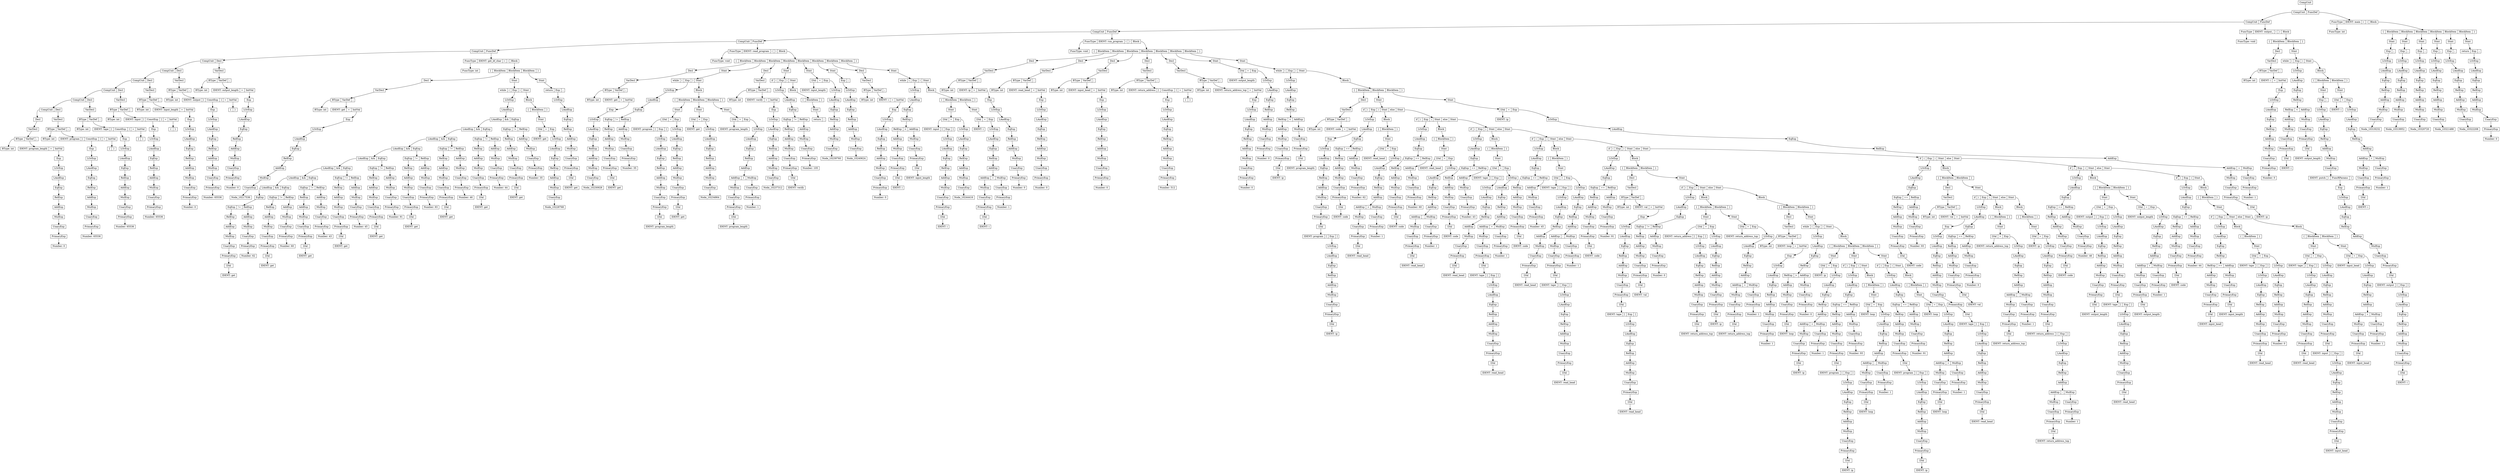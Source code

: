 digraph G {
node [shape = record,height=.1]
node0[label = "<f0> CompUnit"];
"node0":f0 ->"Node_10317568";
Node_10317568[label="<f0> CompUnit | <f1> FuncDef"];
Node_10312768[label="<f0> CompUnit | <f1> FuncDef"];
Node_10246912[label="<f0> CompUnit | <f1> FuncDef"];
Node_10230736[label="<f0> CompUnit | <f1> FuncDef"];
Node_10217296[label="<f0> CompUnit | <f1> FuncDef"];
Node_10217248[label="<f0> CompUnit | <f1> Decl"];
Node_10216208[label="<f0> CompUnit | <f1> Decl"];
Node_10215104[label="<f0> CompUnit | <f1> Decl"];
Node_10214064[label="<f0> CompUnit | <f1> Decl"];
Node_10212960[label="<f0> CompUnit | <f1> Decl"];
Node_10211856[label="<f0> CompUnit | <f1> Decl"];
Node_10210752[label="<f0> Decl"];
Node_10210688[label="<f0> VarDecl"];
Node_10209760[label="<f0> BType | <f1> VarDef | <f3> ;"];
Node_10209808 [label="BType: int"];
"Node_10209760":f0 ->"Node_10209808";
Node_10210592[label="<f0> IDENT: program_length | <f1> = | <f2> InitVal"];
Node_10210528[label="<f0> Exp"];
Node_10210496[label="<f0> LOrExp"];
Node_10210416[label="<f0> LAndExp"];
Node_10210336[label="<f0> EqExp"];
Node_10210256[label="<f0> RelExp"];
Node_10210176[label="<f0> AddExp"];
Node_10210096[label="<f0> MulExp"];
Node_10210016[label="<f0> UnaryExp"];
Node_10209904[label="<f0> PrimaryExp"];
Node_10209856[label="<f0> Number: 0"];
"Node_10209904":f0 ->"Node_10209856";
"Node_10210016":f0 ->"Node_10209904";
"Node_10210096":f0 ->"Node_10210016";
"Node_10210176":f0 ->"Node_10210096";
"Node_10210256":f0 ->"Node_10210176";
"Node_10210336":f0 ->"Node_10210256";
"Node_10210416":f0 ->"Node_10210336";
"Node_10210496":f0 ->"Node_10210416";
"Node_10210528":f0 ->"Node_10210496";
"Node_10210592":f2 ->"Node_10210528";
"Node_10209760":f1 ->"Node_10210592";
"Node_10210688":f0 ->"Node_10209760";
"Node_10210752":f0 ->"Node_10210688";
"Node_10211856":f0 ->"Node_10210752";
Node_10211600[label="<f0> VarDecl"];
Node_10210800[label="<f0> BType | <f1> VarDef | <f3> ;"];
Node_10210848 [label="BType: int"];
"Node_10210800":f0 ->"Node_10210848";
Node_10211696[label="<f0> IDENT: program | <f1> [ | <f2> ConstExp | <f3> ] | <f4> = | <f5> InitVal"];
Node_10211568[label="<f0> Exp"];
Node_10211536[label="<f0> LOrExp"];
Node_10211456[label="<f0> LAndExp"];
Node_10211376[label="<f0> EqExp"];
Node_10211296[label="<f0> RelExp"];
Node_10211216[label="<f0> AddExp"];
Node_10211136[label="<f0> MulExp"];
Node_10211056[label="<f0> UnaryExp"];
Node_10210944[label="<f0> PrimaryExp"];
Node_10210896[label="<f0> Number: 65536"];
"Node_10210944":f0 ->"Node_10210896";
"Node_10211056":f0 ->"Node_10210944";
"Node_10211136":f0 ->"Node_10211056";
"Node_10211216":f0 ->"Node_10211136";
"Node_10211296":f0 ->"Node_10211216";
"Node_10211376":f0 ->"Node_10211296";
"Node_10211456":f0 ->"Node_10211376";
"Node_10211536":f0 ->"Node_10211456";
"Node_10211568":f0 ->"Node_10211536";
"Node_10211696":f2 ->"Node_10211568";
Node_10211632[label="<f0> \{ |<f1> \}"];
"Node_10211696":f5 ->"Node_10211632";
"Node_10210800":f1 ->"Node_10211696";
"Node_10211600":f0 ->"Node_10210800";
"Node_10211856":f1 ->"Node_10211600";
"Node_10212960":f0 ->"Node_10211856";
Node_10212704[label="<f0> VarDecl"];
Node_10211904[label="<f0> BType | <f1> VarDef | <f3> ;"];
Node_10211952 [label="BType: int"];
"Node_10211904":f0 ->"Node_10211952";
Node_10212800[label="<f0> IDENT: tape | <f1> [ | <f2> ConstExp | <f3> ] | <f4> = | <f5> InitVal"];
Node_10212672[label="<f0> Exp"];
Node_10212640[label="<f0> LOrExp"];
Node_10212560[label="<f0> LAndExp"];
Node_10212480[label="<f0> EqExp"];
Node_10212400[label="<f0> RelExp"];
Node_10212320[label="<f0> AddExp"];
Node_10212240[label="<f0> MulExp"];
Node_10212160[label="<f0> UnaryExp"];
Node_10212048[label="<f0> PrimaryExp"];
Node_10212000[label="<f0> Number: 65536"];
"Node_10212048":f0 ->"Node_10212000";
"Node_10212160":f0 ->"Node_10212048";
"Node_10212240":f0 ->"Node_10212160";
"Node_10212320":f0 ->"Node_10212240";
"Node_10212400":f0 ->"Node_10212320";
"Node_10212480":f0 ->"Node_10212400";
"Node_10212560":f0 ->"Node_10212480";
"Node_10212640":f0 ->"Node_10212560";
"Node_10212672":f0 ->"Node_10212640";
"Node_10212800":f2 ->"Node_10212672";
Node_10212736[label="<f0> \{ |<f1> \}"];
"Node_10212800":f5 ->"Node_10212736";
"Node_10211904":f1 ->"Node_10212800";
"Node_10212704":f0 ->"Node_10211904";
"Node_10212960":f1 ->"Node_10212704";
"Node_10214064":f0 ->"Node_10212960";
Node_10213808[label="<f0> VarDecl"];
Node_10213008[label="<f0> BType | <f1> VarDef | <f3> ;"];
Node_10213056 [label="BType: int"];
"Node_10213008":f0 ->"Node_10213056";
Node_10213904[label="<f0> IDENT: input | <f1> [ | <f2> ConstExp | <f3> ] | <f4> = | <f5> InitVal"];
Node_10213776[label="<f0> Exp"];
Node_10213744[label="<f0> LOrExp"];
Node_10213664[label="<f0> LAndExp"];
Node_10213584[label="<f0> EqExp"];
Node_10213504[label="<f0> RelExp"];
Node_10213424[label="<f0> AddExp"];
Node_10213344[label="<f0> MulExp"];
Node_10213264[label="<f0> UnaryExp"];
Node_10213152[label="<f0> PrimaryExp"];
Node_10213104[label="<f0> Number: 65536"];
"Node_10213152":f0 ->"Node_10213104";
"Node_10213264":f0 ->"Node_10213152";
"Node_10213344":f0 ->"Node_10213264";
"Node_10213424":f0 ->"Node_10213344";
"Node_10213504":f0 ->"Node_10213424";
"Node_10213584":f0 ->"Node_10213504";
"Node_10213664":f0 ->"Node_10213584";
"Node_10213744":f0 ->"Node_10213664";
"Node_10213776":f0 ->"Node_10213744";
"Node_10213904":f2 ->"Node_10213776";
Node_10213840[label="<f0> \{ |<f1> \}"];
"Node_10213904":f5 ->"Node_10213840";
"Node_10213008":f1 ->"Node_10213904";
"Node_10213808":f0 ->"Node_10213008";
"Node_10214064":f1 ->"Node_10213808";
"Node_10215104":f0 ->"Node_10214064";
Node_10215040[label="<f0> VarDecl"];
Node_10214112[label="<f0> BType | <f1> VarDef | <f3> ;"];
Node_10214160 [label="BType: int"];
"Node_10214112":f0 ->"Node_10214160";
Node_10214944[label="<f0> IDENT: input_length | <f1> = | <f2> InitVal"];
Node_10214880[label="<f0> Exp"];
Node_10214848[label="<f0> LOrExp"];
Node_10214768[label="<f0> LAndExp"];
Node_10214688[label="<f0> EqExp"];
Node_10214608[label="<f0> RelExp"];
Node_10214528[label="<f0> AddExp"];
Node_10214448[label="<f0> MulExp"];
Node_10214368[label="<f0> UnaryExp"];
Node_10214256[label="<f0> PrimaryExp"];
Node_10214208[label="<f0> Number: 0"];
"Node_10214256":f0 ->"Node_10214208";
"Node_10214368":f0 ->"Node_10214256";
"Node_10214448":f0 ->"Node_10214368";
"Node_10214528":f0 ->"Node_10214448";
"Node_10214608":f0 ->"Node_10214528";
"Node_10214688":f0 ->"Node_10214608";
"Node_10214768":f0 ->"Node_10214688";
"Node_10214848":f0 ->"Node_10214768";
"Node_10214880":f0 ->"Node_10214848";
"Node_10214944":f2 ->"Node_10214880";
"Node_10214112":f1 ->"Node_10214944";
"Node_10215040":f0 ->"Node_10214112";
"Node_10215104":f1 ->"Node_10215040";
"Node_10216208":f0 ->"Node_10215104";
Node_10215952[label="<f0> VarDecl"];
Node_10215152[label="<f0> BType | <f1> VarDef | <f3> ;"];
Node_10215200 [label="BType: int"];
"Node_10215152":f0 ->"Node_10215200";
Node_10216048[label="<f0> IDENT: output | <f1> [ | <f2> ConstExp | <f3> ] | <f4> = | <f5> InitVal"];
Node_10215920[label="<f0> Exp"];
Node_10215888[label="<f0> LOrExp"];
Node_10215808[label="<f0> LAndExp"];
Node_10215728[label="<f0> EqExp"];
Node_10215648[label="<f0> RelExp"];
Node_10215568[label="<f0> AddExp"];
Node_10215488[label="<f0> MulExp"];
Node_10215408[label="<f0> UnaryExp"];
Node_10215296[label="<f0> PrimaryExp"];
Node_10215248[label="<f0> Number: 65536"];
"Node_10215296":f0 ->"Node_10215248";
"Node_10215408":f0 ->"Node_10215296";
"Node_10215488":f0 ->"Node_10215408";
"Node_10215568":f0 ->"Node_10215488";
"Node_10215648":f0 ->"Node_10215568";
"Node_10215728":f0 ->"Node_10215648";
"Node_10215808":f0 ->"Node_10215728";
"Node_10215888":f0 ->"Node_10215808";
"Node_10215920":f0 ->"Node_10215888";
"Node_10216048":f2 ->"Node_10215920";
Node_10215984[label="<f0> \{ |<f1> \}"];
"Node_10216048":f5 ->"Node_10215984";
"Node_10215152":f1 ->"Node_10216048";
"Node_10215952":f0 ->"Node_10215152";
"Node_10216208":f1 ->"Node_10215952";
"Node_10217248":f0 ->"Node_10216208";
Node_10217184[label="<f0> VarDecl"];
Node_10216256[label="<f0> BType | <f1> VarDef | <f3> ;"];
Node_10216304 [label="BType: int"];
"Node_10216256":f0 ->"Node_10216304";
Node_10217088[label="<f0> IDENT: output_length | <f1> = | <f2> InitVal"];
Node_10217024[label="<f0> Exp"];
Node_10216992[label="<f0> LOrExp"];
Node_10216912[label="<f0> LAndExp"];
Node_10216832[label="<f0> EqExp"];
Node_10216752[label="<f0> RelExp"];
Node_10216672[label="<f0> AddExp"];
Node_10216592[label="<f0> MulExp"];
Node_10216512[label="<f0> UnaryExp"];
Node_10216400[label="<f0> PrimaryExp"];
Node_10216352[label="<f0> Number: 0"];
"Node_10216400":f0 ->"Node_10216352";
"Node_10216512":f0 ->"Node_10216400";
"Node_10216592":f0 ->"Node_10216512";
"Node_10216672":f0 ->"Node_10216592";
"Node_10216752":f0 ->"Node_10216672";
"Node_10216832":f0 ->"Node_10216752";
"Node_10216912":f0 ->"Node_10216832";
"Node_10216992":f0 ->"Node_10216912";
"Node_10217024":f0 ->"Node_10216992";
"Node_10217088":f2 ->"Node_10217024";
"Node_10216256":f1 ->"Node_10217088";
"Node_10217184":f0 ->"Node_10216256";
"Node_10217248":f1 ->"Node_10217184";
"Node_10217296":f0 ->"Node_10217248";
Node_10230496[label="<f0> FuncType | <f1> IDENT: get_bf_char | <f2> ( | <f3> ) | <f4> Block"];
Node_10217344 [label="FuncType: int"];
"Node_10230496":f0 ->"Node_10217344";
Node_10219616[label="<f0> \{ | <f1> BlockItem | <f2> BlockItem | <f3> BlockItem | <f4> \}"];
Node_10218384[label="<f0> Decl"];
Node_10218320[label="<f0> VarDecl"];
Node_10217440[label="<f0> BType | <f1> VarDef | <f3> ;"];
Node_10217392 [label="BType: int"];
"Node_10217440":f0 ->"Node_10217392";
Node_10218224[label="<f0> IDENT: get | <f1> = | <f2> InitVal"];
Node_10218160[label="<f0> Exp"];
Node_10218128[label="<f0> LOrExp"];
Node_10218048[label="<f0> LAndExp"];
Node_10217968[label="<f0> EqExp"];
Node_10217888[label="<f0> RelExp"];
Node_10217808[label="<f0> AddExp"];
Node_10217728[label="<f0> MulExp"];
Node_10217648[label="<f0> UnaryExp"];
"Node_10217648":f0 ->"Node_10217536";
"Node_10217728":f0 ->"Node_10217648";
"Node_10217808":f0 ->"Node_10217728";
"Node_10217888":f0 ->"Node_10217808";
"Node_10217968":f0 ->"Node_10217888";
"Node_10218048":f0 ->"Node_10217968";
"Node_10218128":f0 ->"Node_10218048";
"Node_10218160":f0 ->"Node_10218128";
"Node_10218224":f2 ->"Node_10218160";
"Node_10217440":f1 ->"Node_10218224";
"Node_10218320":f0 ->"Node_10217440";
"Node_10218384":f0 ->"Node_10218320";
"Node_10219616":f1 ->"Node_10218384";
Node_10229488[label="<f0> Stmt"];
Node_10229616[label="<f0> while | <f1> ( | <f2> Exp | <f3> ) | <f4> Stmt"];
Node_10228656[label="<f0> LOrExp"];
Node_10228576[label="<f0> LAndExp"];
Node_10228496[label="<f0> LAndExp | <f1> && | <f2> EqExp"];
Node_10227424[label="<f0> LAndExp | <f1> && | <f2> EqExp"];
Node_10226304[label="<f0> LAndExp | <f1> && | <f2> EqExp"];
Node_10225184[label="<f0> LAndExp | <f1> && | <f2> EqExp"];
Node_10224064[label="<f0> LAndExp | <f1> && | <f2> EqExp"];
Node_10222944[label="<f0> LAndExp | <f1> && | <f2> EqExp"];
Node_10221824[label="<f0> LAndExp | <f1> && | <f2> EqExp"];
Node_10220704[label="<f0> LAndExp | <f1> && | <f2> EqExp"];
Node_10219536[label="<f0> EqExp"];
Node_10219456[label="<f0> EqExp | <f1> != | <f2> RelExp"];
Node_10218928[label="<f0> RelExp"];
Node_10218848[label="<f0> AddExp"];
Node_10218768[label="<f0> MulExp"];
Node_10218688[label="<f0> UnaryExp"];
Node_10218576[label="<f0> PrimaryExp"];
Node_10217488[label="<f0> LVal"];
Node_10218496[label="<f0> IDENT: get"];
"Node_10217488":f0 ->"Node_10218496";
"Node_10218576":f0 ->"Node_10217488";
"Node_10218688":f0 ->"Node_10218576";
"Node_10218768":f0 ->"Node_10218688";
"Node_10218848":f0 ->"Node_10218768";
"Node_10218928":f0 ->"Node_10218848";
"Node_10219456":f0 ->"Node_10218928";
Node_10219376[label="<f0> AddExp"];
Node_10219296[label="<f0> MulExp"];
Node_10219168[label="<f0> UnaryExp"];
Node_10219056[label="<f0> PrimaryExp"];
Node_10219008[label="<f0> Number: 62"];
"Node_10219056":f0 ->"Node_10219008";
"Node_10219168":f0 ->"Node_10219056";
"Node_10219296":f0 ->"Node_10219168";
"Node_10219376":f0 ->"Node_10219296";
"Node_10219456":f2 ->"Node_10219376";
"Node_10219536":f0 ->"Node_10219456";
"Node_10220704":f0 ->"Node_10219536";
Node_10220624[label="<f0> EqExp | <f1> != | <f2> RelExp"];
Node_10220096[label="<f0> RelExp"];
Node_10220016[label="<f0> AddExp"];
Node_10219936[label="<f0> MulExp"];
Node_10219856[label="<f0> UnaryExp"];
Node_10219744[label="<f0> PrimaryExp"];
Node_10218448[label="<f0> LVal"];
Node_10219664[label="<f0> IDENT: get"];
"Node_10218448":f0 ->"Node_10219664";
"Node_10219744":f0 ->"Node_10218448";
"Node_10219856":f0 ->"Node_10219744";
"Node_10219936":f0 ->"Node_10219856";
"Node_10220016":f0 ->"Node_10219936";
"Node_10220096":f0 ->"Node_10220016";
"Node_10220624":f0 ->"Node_10220096";
Node_10220544[label="<f0> AddExp"];
Node_10220464[label="<f0> MulExp"];
Node_10220336[label="<f0> UnaryExp"];
Node_10220224[label="<f0> PrimaryExp"];
Node_10220176[label="<f0> Number: 60"];
"Node_10220224":f0 ->"Node_10220176";
"Node_10220336":f0 ->"Node_10220224";
"Node_10220464":f0 ->"Node_10220336";
"Node_10220544":f0 ->"Node_10220464";
"Node_10220624":f2 ->"Node_10220544";
"Node_10220704":f2 ->"Node_10220624";
"Node_10221824":f0 ->"Node_10220704";
Node_10221744[label="<f0> EqExp | <f1> != | <f2> RelExp"];
Node_10221216[label="<f0> RelExp"];
Node_10221136[label="<f0> AddExp"];
Node_10221056[label="<f0> MulExp"];
Node_10220976[label="<f0> UnaryExp"];
Node_10220864[label="<f0> PrimaryExp"];
Node_10219248[label="<f0> LVal"];
Node_10220784[label="<f0> IDENT: get"];
"Node_10219248":f0 ->"Node_10220784";
"Node_10220864":f0 ->"Node_10219248";
"Node_10220976":f0 ->"Node_10220864";
"Node_10221056":f0 ->"Node_10220976";
"Node_10221136":f0 ->"Node_10221056";
"Node_10221216":f0 ->"Node_10221136";
"Node_10221744":f0 ->"Node_10221216";
Node_10221664[label="<f0> AddExp"];
Node_10221584[label="<f0> MulExp"];
Node_10221456[label="<f0> UnaryExp"];
Node_10221344[label="<f0> PrimaryExp"];
Node_10221296[label="<f0> Number: 43"];
"Node_10221344":f0 ->"Node_10221296";
"Node_10221456":f0 ->"Node_10221344";
"Node_10221584":f0 ->"Node_10221456";
"Node_10221664":f0 ->"Node_10221584";
"Node_10221744":f2 ->"Node_10221664";
"Node_10221824":f2 ->"Node_10221744";
"Node_10222944":f0 ->"Node_10221824";
Node_10222864[label="<f0> EqExp | <f1> != | <f2> RelExp"];
Node_10222336[label="<f0> RelExp"];
Node_10222256[label="<f0> AddExp"];
Node_10222176[label="<f0> MulExp"];
Node_10222096[label="<f0> UnaryExp"];
Node_10221984[label="<f0> PrimaryExp"];
Node_10220416[label="<f0> LVal"];
Node_10221904[label="<f0> IDENT: get"];
"Node_10220416":f0 ->"Node_10221904";
"Node_10221984":f0 ->"Node_10220416";
"Node_10222096":f0 ->"Node_10221984";
"Node_10222176":f0 ->"Node_10222096";
"Node_10222256":f0 ->"Node_10222176";
"Node_10222336":f0 ->"Node_10222256";
"Node_10222864":f0 ->"Node_10222336";
Node_10222784[label="<f0> AddExp"];
Node_10222704[label="<f0> MulExp"];
Node_10222576[label="<f0> UnaryExp"];
Node_10222464[label="<f0> PrimaryExp"];
Node_10222416[label="<f0> Number: 45"];
"Node_10222464":f0 ->"Node_10222416";
"Node_10222576":f0 ->"Node_10222464";
"Node_10222704":f0 ->"Node_10222576";
"Node_10222784":f0 ->"Node_10222704";
"Node_10222864":f2 ->"Node_10222784";
"Node_10222944":f2 ->"Node_10222864";
"Node_10224064":f0 ->"Node_10222944";
Node_10223984[label="<f0> EqExp | <f1> != | <f2> RelExp"];
Node_10223456[label="<f0> RelExp"];
Node_10223376[label="<f0> AddExp"];
Node_10223296[label="<f0> MulExp"];
Node_10223216[label="<f0> UnaryExp"];
Node_10223104[label="<f0> PrimaryExp"];
Node_10221536[label="<f0> LVal"];
Node_10223024[label="<f0> IDENT: get"];
"Node_10221536":f0 ->"Node_10223024";
"Node_10223104":f0 ->"Node_10221536";
"Node_10223216":f0 ->"Node_10223104";
"Node_10223296":f0 ->"Node_10223216";
"Node_10223376":f0 ->"Node_10223296";
"Node_10223456":f0 ->"Node_10223376";
"Node_10223984":f0 ->"Node_10223456";
Node_10223904[label="<f0> AddExp"];
Node_10223824[label="<f0> MulExp"];
Node_10223696[label="<f0> UnaryExp"];
Node_10223584[label="<f0> PrimaryExp"];
Node_10223536[label="<f0> Number: 91"];
"Node_10223584":f0 ->"Node_10223536";
"Node_10223696":f0 ->"Node_10223584";
"Node_10223824":f0 ->"Node_10223696";
"Node_10223904":f0 ->"Node_10223824";
"Node_10223984":f2 ->"Node_10223904";
"Node_10224064":f2 ->"Node_10223984";
"Node_10225184":f0 ->"Node_10224064";
Node_10225104[label="<f0> EqExp | <f1> != | <f2> RelExp"];
Node_10224576[label="<f0> RelExp"];
Node_10224496[label="<f0> AddExp"];
Node_10224416[label="<f0> MulExp"];
Node_10224336[label="<f0> UnaryExp"];
Node_10224224[label="<f0> PrimaryExp"];
Node_10222656[label="<f0> LVal"];
Node_10224144[label="<f0> IDENT: get"];
"Node_10222656":f0 ->"Node_10224144";
"Node_10224224":f0 ->"Node_10222656";
"Node_10224336":f0 ->"Node_10224224";
"Node_10224416":f0 ->"Node_10224336";
"Node_10224496":f0 ->"Node_10224416";
"Node_10224576":f0 ->"Node_10224496";
"Node_10225104":f0 ->"Node_10224576";
Node_10225024[label="<f0> AddExp"];
Node_10224944[label="<f0> MulExp"];
Node_10224816[label="<f0> UnaryExp"];
Node_10224704[label="<f0> PrimaryExp"];
Node_10224656[label="<f0> Number: 93"];
"Node_10224704":f0 ->"Node_10224656";
"Node_10224816":f0 ->"Node_10224704";
"Node_10224944":f0 ->"Node_10224816";
"Node_10225024":f0 ->"Node_10224944";
"Node_10225104":f2 ->"Node_10225024";
"Node_10225184":f2 ->"Node_10225104";
"Node_10226304":f0 ->"Node_10225184";
Node_10226224[label="<f0> EqExp | <f1> != | <f2> RelExp"];
Node_10225696[label="<f0> RelExp"];
Node_10225616[label="<f0> AddExp"];
Node_10225536[label="<f0> MulExp"];
Node_10225456[label="<f0> UnaryExp"];
Node_10225344[label="<f0> PrimaryExp"];
Node_10223776[label="<f0> LVal"];
Node_10225264[label="<f0> IDENT: get"];
"Node_10223776":f0 ->"Node_10225264";
"Node_10225344":f0 ->"Node_10223776";
"Node_10225456":f0 ->"Node_10225344";
"Node_10225536":f0 ->"Node_10225456";
"Node_10225616":f0 ->"Node_10225536";
"Node_10225696":f0 ->"Node_10225616";
"Node_10226224":f0 ->"Node_10225696";
Node_10226144[label="<f0> AddExp"];
Node_10226064[label="<f0> MulExp"];
Node_10225936[label="<f0> UnaryExp"];
Node_10225824[label="<f0> PrimaryExp"];
Node_10225776[label="<f0> Number: 46"];
"Node_10225824":f0 ->"Node_10225776";
"Node_10225936":f0 ->"Node_10225824";
"Node_10226064":f0 ->"Node_10225936";
"Node_10226144":f0 ->"Node_10226064";
"Node_10226224":f2 ->"Node_10226144";
"Node_10226304":f2 ->"Node_10226224";
"Node_10227424":f0 ->"Node_10226304";
Node_10227344[label="<f0> EqExp | <f1> != | <f2> RelExp"];
Node_10226816[label="<f0> RelExp"];
Node_10226736[label="<f0> AddExp"];
Node_10226656[label="<f0> MulExp"];
Node_10226576[label="<f0> UnaryExp"];
Node_10226464[label="<f0> PrimaryExp"];
Node_10224896[label="<f0> LVal"];
Node_10226384[label="<f0> IDENT: get"];
"Node_10224896":f0 ->"Node_10226384";
"Node_10226464":f0 ->"Node_10224896";
"Node_10226576":f0 ->"Node_10226464";
"Node_10226656":f0 ->"Node_10226576";
"Node_10226736":f0 ->"Node_10226656";
"Node_10226816":f0 ->"Node_10226736";
"Node_10227344":f0 ->"Node_10226816";
Node_10227264[label="<f0> AddExp"];
Node_10227184[label="<f0> MulExp"];
Node_10227056[label="<f0> UnaryExp"];
Node_10226944[label="<f0> PrimaryExp"];
Node_10226896[label="<f0> Number: 44"];
"Node_10226944":f0 ->"Node_10226896";
"Node_10227056":f0 ->"Node_10226944";
"Node_10227184":f0 ->"Node_10227056";
"Node_10227264":f0 ->"Node_10227184";
"Node_10227344":f2 ->"Node_10227264";
"Node_10227424":f2 ->"Node_10227344";
"Node_10228496":f0 ->"Node_10227424";
Node_10228416[label="<f0> EqExp | <f1> != | <f2> RelExp"];
Node_10227936[label="<f0> RelExp"];
Node_10227856[label="<f0> AddExp"];
Node_10227776[label="<f0> MulExp"];
Node_10227696[label="<f0> UnaryExp"];
Node_10227584[label="<f0> PrimaryExp"];
Node_10226016[label="<f0> LVal"];
Node_10227504[label="<f0> IDENT: get"];
"Node_10226016":f0 ->"Node_10227504";
"Node_10227584":f0 ->"Node_10226016";
"Node_10227696":f0 ->"Node_10227584";
"Node_10227776":f0 ->"Node_10227696";
"Node_10227856":f0 ->"Node_10227776";
"Node_10227936":f0 ->"Node_10227856";
"Node_10228416":f0 ->"Node_10227936";
Node_10228336[label="<f0> AddExp"];
Node_10228256[label="<f0> MulExp"];
Node_10228176[label="<f0> UnaryExp"];
Node_10228064[label="<f0> PrimaryExp"];
Node_10228016[label="<f0> Number: 35"];
"Node_10228064":f0 ->"Node_10228016";
"Node_10228176":f0 ->"Node_10228064";
"Node_10228256":f0 ->"Node_10228176";
"Node_10228336":f0 ->"Node_10228256";
"Node_10228416":f2 ->"Node_10228336";
"Node_10228496":f2 ->"Node_10228416";
"Node_10228576":f0 ->"Node_10228496";
"Node_10228656":f0 ->"Node_10228576";
"Node_10229616":f2 ->"Node_10228656";
Node_10229552[label="<f0> Block"];
Node_10227136[label="<f0> \{ | <f1> BlockItem | <f2> \}"];
Node_10229456[label="<f0> Stmt"];
Node_10229392[label="<f0> LVal | <f1> = | <f2> Exp"];
Node_10228688[label="<f0> IDENT: get"];
"Node_10229392":f0 ->"Node_10228688";
Node_10229360[label="<f0> LOrExp"];
Node_10229280[label="<f0> LAndExp"];
Node_10229200[label="<f0> EqExp"];
Node_10229120[label="<f0> RelExp"];
Node_10229040[label="<f0> AddExp"];
Node_10228960[label="<f0> MulExp"];
Node_10228880[label="<f0> UnaryExp"];
"Node_10228880":f0 ->"Node_10228768";
"Node_10228960":f0 ->"Node_10228880";
"Node_10229040":f0 ->"Node_10228960";
"Node_10229120":f0 ->"Node_10229040";
"Node_10229200":f0 ->"Node_10229120";
"Node_10229280":f0 ->"Node_10229200";
"Node_10229360":f0 ->"Node_10229280";
"Node_10229392":f2 ->"Node_10229360";
"Node_10229456":f0 ->"Node_10229392";
"Node_10227136":f1 ->"Node_10229456";
"Node_10229552":f0 ->"Node_10227136";
"Node_10229616":f4 ->"Node_10229552";
"Node_10229488":f0 ->"Node_10229616";
"Node_10219616":f2 ->"Node_10229488";
Node_10230464[label="<f0> Stmt"];
Node_10230400[label="<f0> return | <f1> Exp | <f2> ;"];
Node_10218416[label="<f0> LOrExp"];
Node_10230320[label="<f0> LAndExp"];
Node_10230240[label="<f0> EqExp"];
Node_10230160[label="<f0> RelExp"];
Node_10230080[label="<f0> AddExp"];
Node_10230000[label="<f0> MulExp"];
Node_10229920[label="<f0> UnaryExp"];
Node_10229808[label="<f0> PrimaryExp"];
Node_10229680[label="<f0> LVal"];
Node_10229728[label="<f0> IDENT: get"];
"Node_10229680":f0 ->"Node_10229728";
"Node_10229808":f0 ->"Node_10229680";
"Node_10229920":f0 ->"Node_10229808";
"Node_10230000":f0 ->"Node_10229920";
"Node_10230080":f0 ->"Node_10230000";
"Node_10230160":f0 ->"Node_10230080";
"Node_10230240":f0 ->"Node_10230160";
"Node_10230320":f0 ->"Node_10230240";
"Node_10218416":f0 ->"Node_10230320";
"Node_10230400":f1 ->"Node_10218416";
"Node_10230464":f0 ->"Node_10230400";
"Node_10219616":f3 ->"Node_10230464";
"Node_10230496":f4 ->"Node_10219616";
"Node_10217296":f1 ->"Node_10230496";
"Node_10230736":f0 ->"Node_10217296";
Node_10246688[label="<f0> FuncType | <f1> IDENT: read_program | <f2> ( | <f3> ) | <f4> Block"];
Node_10230608 [label="FuncType: void"];
"Node_10246688":f0 ->"Node_10230608";
Node_10245216[label="<f0> \{ | <f1> BlockItem | <f2> BlockItem | <f3> BlockItem | <f4> BlockItem | <f5> BlockItem | <f6> BlockItem | <f7> BlockItem | <f8> BlockItem | <f9> \}"];
Node_10231744[label="<f0> Decl"];
Node_10231680[label="<f0> VarDecl"];
Node_10230832[label="<f0> BType | <f1> VarDef | <f3> ;"];
Node_10230784 [label="BType: int"];
"Node_10230832":f0 ->"Node_10230784";
Node_10231584[label="<f0> IDENT: get | <f1> = | <f2> InitVal"];
Node_10231520[label="<f0> Exp"];
Node_10230576[label="<f0> LOrExp"];
Node_10231440[label="<f0> LAndExp"];
Node_10231360[label="<f0> EqExp"];
Node_10231280[label="<f0> RelExp"];
Node_10231200[label="<f0> AddExp"];
Node_10231120[label="<f0> MulExp"];
Node_10231040[label="<f0> UnaryExp"];
"Node_10231040":f0 ->"Node_10230928";
"Node_10231120":f0 ->"Node_10231040";
"Node_10231200":f0 ->"Node_10231120";
"Node_10231280":f0 ->"Node_10231200";
"Node_10231360":f0 ->"Node_10231280";
"Node_10231440":f0 ->"Node_10231360";
"Node_10230576":f0 ->"Node_10231440";
"Node_10231520":f0 ->"Node_10230576";
"Node_10231584":f2 ->"Node_10231520";
"Node_10230832":f1 ->"Node_10231584";
"Node_10231680":f0 ->"Node_10230832";
"Node_10231744":f0 ->"Node_10231680";
"Node_10245216":f1 ->"Node_10231744";
Node_10236928[label="<f0> Stmt"];
Node_10237104[label="<f0> while | <f1> ( | <f2> Exp | <f3> ) | <f4> Stmt"];
Node_10233008[label="<f0> LOrExp"];
Node_10232928[label="<f0> LAndExp"];
Node_10232848[label="<f0> EqExp"];
Node_10232768[label="<f0> EqExp | <f1> != | <f2> RelExp"];
Node_10232288[label="<f0> RelExp"];
Node_10232208[label="<f0> AddExp"];
Node_10232128[label="<f0> MulExp"];
Node_10232048[label="<f0> UnaryExp"];
Node_10231936[label="<f0> PrimaryExp"];
Node_10230880[label="<f0> LVal"];
Node_10231856[label="<f0> IDENT: get"];
"Node_10230880":f0 ->"Node_10231856";
"Node_10231936":f0 ->"Node_10230880";
"Node_10232048":f0 ->"Node_10231936";
"Node_10232128":f0 ->"Node_10232048";
"Node_10232208":f0 ->"Node_10232128";
"Node_10232288":f0 ->"Node_10232208";
"Node_10232768":f0 ->"Node_10232288";
Node_10232688[label="<f0> AddExp"];
Node_10232608[label="<f0> MulExp"];
Node_10232528[label="<f0> UnaryExp"];
Node_10232416[label="<f0> PrimaryExp"];
Node_10232368[label="<f0> Number: 35"];
"Node_10232416":f0 ->"Node_10232368";
"Node_10232528":f0 ->"Node_10232416";
"Node_10232608":f0 ->"Node_10232528";
"Node_10232688":f0 ->"Node_10232608";
"Node_10232768":f2 ->"Node_10232688";
"Node_10232848":f0 ->"Node_10232768";
"Node_10232928":f0 ->"Node_10232848";
"Node_10233008":f0 ->"Node_10232928";
"Node_10237104":f2 ->"Node_10233008";
Node_10237040[label="<f0> Block"];
Node_10234736[label="<f0> \{ | <f1> BlockItem | <f2> BlockItem | <f3> BlockItem | <f4> \}"];
Node_10234672[label="<f0> Stmt"];
Node_10234608[label="<f0> LVal | <f1> = | <f2> Exp"];
Node_10233824[label="<f0> IDENT: program | <f1> \[ | <f2> Exp | <f3> \]"];
Node_10233760[label="<f0> LOrExp"];
Node_10233680[label="<f0> LAndExp"];
Node_10233600[label="<f0> EqExp"];
Node_10233520[label="<f0> RelExp"];
Node_10233440[label="<f0> AddExp"];
Node_10233360[label="<f0> MulExp"];
Node_10233280[label="<f0> UnaryExp"];
Node_10233168[label="<f0> PrimaryExp"];
Node_10233040[label="<f0> LVal"];
Node_10233088[label="<f0> IDENT: program_length"];
"Node_10233040":f0 ->"Node_10233088";
"Node_10233168":f0 ->"Node_10233040";
"Node_10233280":f0 ->"Node_10233168";
"Node_10233360":f0 ->"Node_10233280";
"Node_10233440":f0 ->"Node_10233360";
"Node_10233520":f0 ->"Node_10233440";
"Node_10233600":f0 ->"Node_10233520";
"Node_10233680":f0 ->"Node_10233600";
"Node_10233760":f0 ->"Node_10233680";
"Node_10233824":f2 ->"Node_10233760";
"Node_10234608":f0 ->"Node_10233824";
Node_10233792[label="<f0> LOrExp"];
Node_10234528[label="<f0> LAndExp"];
Node_10234448[label="<f0> EqExp"];
Node_10234368[label="<f0> RelExp"];
Node_10234288[label="<f0> AddExp"];
Node_10234208[label="<f0> MulExp"];
Node_10234128[label="<f0> UnaryExp"];
Node_10234016[label="<f0> PrimaryExp"];
Node_10231808[label="<f0> LVal"];
Node_10233936[label="<f0> IDENT: get"];
"Node_10231808":f0 ->"Node_10233936";
"Node_10234016":f0 ->"Node_10231808";
"Node_10234128":f0 ->"Node_10234016";
"Node_10234208":f0 ->"Node_10234128";
"Node_10234288":f0 ->"Node_10234208";
"Node_10234368":f0 ->"Node_10234288";
"Node_10234448":f0 ->"Node_10234368";
"Node_10234528":f0 ->"Node_10234448";
"Node_10233792":f0 ->"Node_10234528";
"Node_10234608":f2 ->"Node_10233792";
"Node_10234672":f0 ->"Node_10234608";
"Node_10234736":f1 ->"Node_10234672";
Node_10235552[label="<f0> Stmt"];
Node_10235488[label="<f0> LVal | <f1> = | <f2> Exp"];
Node_10234784[label="<f0> IDENT: get"];
"Node_10235488":f0 ->"Node_10234784";
Node_10235456[label="<f0> LOrExp"];
Node_10235376[label="<f0> LAndExp"];
Node_10235296[label="<f0> EqExp"];
Node_10235216[label="<f0> RelExp"];
Node_10235136[label="<f0> AddExp"];
Node_10235056[label="<f0> MulExp"];
Node_10234976[label="<f0> UnaryExp"];
"Node_10234976":f0 ->"Node_10234864";
"Node_10235056":f0 ->"Node_10234976";
"Node_10235136":f0 ->"Node_10235056";
"Node_10235216":f0 ->"Node_10235136";
"Node_10235296":f0 ->"Node_10235216";
"Node_10235376":f0 ->"Node_10235296";
"Node_10235456":f0 ->"Node_10235376";
"Node_10235488":f2 ->"Node_10235456";
"Node_10235552":f0 ->"Node_10235488";
"Node_10234736":f2 ->"Node_10235552";
Node_10236816[label="<f0> Stmt"];
Node_10236752[label="<f0> LVal | <f1> = | <f2> Exp"];
Node_10235632[label="<f0> IDENT: program_length"];
"Node_10236752":f0 ->"Node_10235632";
Node_10234704[label="<f0> LOrExp"];
Node_10236672[label="<f0> LAndExp"];
Node_10236592[label="<f0> EqExp"];
Node_10236512[label="<f0> RelExp"];
Node_10236432[label="<f0> AddExp"];
Node_10236352[label="<f0> AddExp | <f1> + | <f2> MulExp"];
Node_10236032[label="<f0> MulExp"];
Node_10235952[label="<f0> UnaryExp"];
Node_10235840[label="<f0> PrimaryExp"];
Node_10235584[label="<f0> LVal"];
Node_10235760[label="<f0> IDENT: program_length"];
"Node_10235584":f0 ->"Node_10235760";
"Node_10235840":f0 ->"Node_10235584";
"Node_10235952":f0 ->"Node_10235840";
"Node_10236032":f0 ->"Node_10235952";
"Node_10236352":f0 ->"Node_10236032";
Node_10236272[label="<f0> UnaryExp"];
Node_10236160[label="<f0> PrimaryExp"];
Node_10236112[label="<f0> Number: 1"];
"Node_10236160":f0 ->"Node_10236112";
"Node_10236272":f0 ->"Node_10236160";
"Node_10236352":f2 ->"Node_10236272";
"Node_10236432":f0 ->"Node_10236352";
"Node_10236512":f0 ->"Node_10236432";
"Node_10236592":f0 ->"Node_10236512";
"Node_10236672":f0 ->"Node_10236592";
"Node_10234704":f0 ->"Node_10236672";
"Node_10236752":f2 ->"Node_10234704";
"Node_10236816":f0 ->"Node_10236752";
"Node_10234736":f3 ->"Node_10236816";
"Node_10237040":f0 ->"Node_10234736";
"Node_10237104":f4 ->"Node_10237040";
"Node_10236928":f0 ->"Node_10237104";
"Node_10245216":f2 ->"Node_10236928";
Node_10238048[label="<f0> Decl"];
Node_10237984[label="<f0> VarDecl"];
Node_10237216[label="<f0> BType | <f1> VarDef | <f3> ;"];
Node_10237168 [label="BType: int"];
"Node_10237216":f0 ->"Node_10237168";
Node_10237888[label="<f0> IDENT: verify | <f1> = | <f2> InitVal"];
Node_10237824[label="<f0> Exp"];
Node_10231776[label="<f0> LOrExp"];
Node_10237744[label="<f0> LAndExp"];
Node_10237664[label="<f0> EqExp"];
Node_10237584[label="<f0> RelExp"];
Node_10237504[label="<f0> AddExp"];
Node_10237424[label="<f0> MulExp"];
Node_10236848[label="<f0> UnaryExp"];
"Node_10236848":f0 ->"Node_10237312";
"Node_10237424":f0 ->"Node_10236848";
"Node_10237504":f0 ->"Node_10237424";
"Node_10237584":f0 ->"Node_10237504";
"Node_10237664":f0 ->"Node_10237584";
"Node_10237744":f0 ->"Node_10237664";
"Node_10231776":f0 ->"Node_10237744";
"Node_10237824":f0 ->"Node_10231776";
"Node_10237888":f2 ->"Node_10237824";
"Node_10237216":f1 ->"Node_10237888";
"Node_10237984":f0 ->"Node_10237216";
"Node_10238048":f0 ->"Node_10237984";
"Node_10245216":f3 ->"Node_10238048";
Node_10239440[label="<f0> Stmt"];
Node_10239616[label="<f0> if | <f1> ( | <f2> Exp | <f3> ) | <f4> Stmt"];
Node_10239312[label="<f0> LOrExp"];
Node_10239232[label="<f0> LAndExp"];
Node_10239152[label="<f0> EqExp"];
Node_10239072[label="<f0> EqExp | <f1> != | <f2> RelExp"];
Node_10238592[label="<f0> RelExp"];
Node_10238512[label="<f0> AddExp"];
Node_10238432[label="<f0> MulExp"];
Node_10238352[label="<f0> UnaryExp"];
Node_10238240[label="<f0> PrimaryExp"];
Node_10235712[label="<f0> LVal"];
Node_10238160[label="<f0> IDENT: verify"];
"Node_10235712":f0 ->"Node_10238160";
"Node_10238240":f0 ->"Node_10235712";
"Node_10238352":f0 ->"Node_10238240";
"Node_10238432":f0 ->"Node_10238352";
"Node_10238512":f0 ->"Node_10238432";
"Node_10238592":f0 ->"Node_10238512";
"Node_10239072":f0 ->"Node_10238592";
Node_10238992[label="<f0> AddExp"];
Node_10238912[label="<f0> MulExp"];
Node_10238832[label="<f0> UnaryExp"];
Node_10238720[label="<f0> PrimaryExp"];
Node_10238672[label="<f0> Number: 105"];
"Node_10238720":f0 ->"Node_10238672";
"Node_10238832":f0 ->"Node_10238720";
"Node_10238912":f0 ->"Node_10238832";
"Node_10238992":f0 ->"Node_10238912";
"Node_10239072":f2 ->"Node_10238992";
"Node_10239152":f0 ->"Node_10239072";
"Node_10239232":f0 ->"Node_10239152";
"Node_10239312":f0 ->"Node_10239232";
"Node_10239616":f2 ->"Node_10239312";
Node_10239504[label="<f0> Block"];
Node_10237264[label="<f0> \{ | <f1> BlockItem | <f2> \}"];
Node_10239408[label="<f0> Stmt"];
Node_10239344[label="<f0> return | <f1> ;"];
"Node_10239408":f0 ->"Node_10239344";
"Node_10237264":f1 ->"Node_10239408";
"Node_10239504":f0 ->"Node_10237264";
"Node_10239616":f4 ->"Node_10239504";
"Node_10239440":f0 ->"Node_10239616";
"Node_10245216":f4 ->"Node_10239440";
Node_10240448[label="<f0> Stmt"];
Node_10240384[label="<f0> LVal | <f1> = | <f2> Exp"];
Node_10239680[label="<f0> IDENT: input_length"];
"Node_10240384":f0 ->"Node_10239680";
Node_10240352[label="<f0> LOrExp"];
Node_10240272[label="<f0> LAndExp"];
Node_10240192[label="<f0> EqExp"];
Node_10240112[label="<f0> RelExp"];
Node_10240032[label="<f0> AddExp"];
Node_10239952[label="<f0> MulExp"];
Node_10239872[label="<f0> UnaryExp"];
"Node_10239872":f0 ->"Node_10239760";
"Node_10239952":f0 ->"Node_10239872";
"Node_10240032":f0 ->"Node_10239952";
"Node_10240112":f0 ->"Node_10240032";
"Node_10240192":f0 ->"Node_10240112";
"Node_10240272":f0 ->"Node_10240192";
"Node_10240352":f0 ->"Node_10240272";
"Node_10240384":f2 ->"Node_10240352";
"Node_10240448":f0 ->"Node_10240384";
"Node_10245216":f5 ->"Node_10240448";
Node_10241232[label="<f0> Stmt"];
Node_10241168[label="<f0> Exp | <f1> ;"];
Node_10241136[label="<f0> LOrExp"];
Node_10241056[label="<f0> LAndExp"];
Node_10240976[label="<f0> EqExp"];
Node_10240896[label="<f0> RelExp"];
Node_10240816[label="<f0> AddExp"];
Node_10240736[label="<f0> MulExp"];
Node_10238080[label="<f0> UnaryExp"];
"Node_10238080":f0 ->"Node_10240624";
"Node_10240736":f0 ->"Node_10238080";
"Node_10240816":f0 ->"Node_10240736";
"Node_10240896":f0 ->"Node_10240816";
"Node_10240976":f0 ->"Node_10240896";
"Node_10241056":f0 ->"Node_10240976";
"Node_10241136":f0 ->"Node_10241056";
"Node_10241168":f0 ->"Node_10241136";
"Node_10241232":f0 ->"Node_10241168";
"Node_10245216":f6 ->"Node_10241232";
Node_10242208[label="<f0> Decl"];
Node_10242144[label="<f0> VarDecl"];
Node_10241264[label="<f0> BType | <f1> VarDef | <f3> ;"];
Node_10239568 [label="BType: int"];
"Node_10241264":f0 ->"Node_10239568";
Node_10242048[label="<f0> IDENT: i | <f1> = | <f2> InitVal"];
Node_10241984[label="<f0> Exp"];
Node_10241952[label="<f0> LOrExp"];
Node_10241872[label="<f0> LAndExp"];
Node_10241792[label="<f0> EqExp"];
Node_10241712[label="<f0> RelExp"];
Node_10241632[label="<f0> AddExp"];
Node_10241552[label="<f0> MulExp"];
Node_10241472[label="<f0> UnaryExp"];
Node_10241360[label="<f0> PrimaryExp"];
Node_10241312[label="<f0> Number: 0"];
"Node_10241360":f0 ->"Node_10241312";
"Node_10241472":f0 ->"Node_10241360";
"Node_10241552":f0 ->"Node_10241472";
"Node_10241632":f0 ->"Node_10241552";
"Node_10241712":f0 ->"Node_10241632";
"Node_10241792":f0 ->"Node_10241712";
"Node_10241872":f0 ->"Node_10241792";
"Node_10241952":f0 ->"Node_10241872";
"Node_10241984":f0 ->"Node_10241952";
"Node_10242048":f2 ->"Node_10241984";
"Node_10241264":f1 ->"Node_10242048";
"Node_10242144":f0 ->"Node_10241264";
"Node_10242208":f0 ->"Node_10242144";
"Node_10245216":f7 ->"Node_10242208";
Node_10245104[label="<f0> Stmt"];
Node_10246544[label="<f0> while | <f1> ( | <f2> Exp | <f3> ) | <f4> Stmt"];
Node_10243488[label="<f0> LOrExp"];
Node_10243408[label="<f0> LAndExp"];
Node_10243328[label="<f0> EqExp"];
Node_10243248[label="<f0> RelExp"];
Node_10243168[label="<f0> RelExp | <f1> \< | <f2> AddExp"];
Node_10242688[label="<f0> AddExp"];
Node_10242608[label="<f0> MulExp"];
Node_10242528[label="<f0> UnaryExp"];
Node_10242416[label="<f0> PrimaryExp"];
Node_10242240[label="<f0> LVal"];
Node_10242336[label="<f0> IDENT: i"];
"Node_10242240":f0 ->"Node_10242336";
"Node_10242416":f0 ->"Node_10242240";
"Node_10242528":f0 ->"Node_10242416";
"Node_10242608":f0 ->"Node_10242528";
"Node_10242688":f0 ->"Node_10242608";
"Node_10243168":f0 ->"Node_10242688";
Node_10243088[label="<f0> MulExp"];
Node_10243008[label="<f0> UnaryExp"];
Node_10242896[label="<f0> PrimaryExp"];
Node_10242768[label="<f0> LVal"];
Node_10242816[label="<f0> IDENT: input_length"];
"Node_10242768":f0 ->"Node_10242816";
"Node_10242896":f0 ->"Node_10242768";
"Node_10243008":f0 ->"Node_10242896";
"Node_10243088":f0 ->"Node_10243008";
"Node_10243168":f2 ->"Node_10243088";
"Node_10243248":f0 ->"Node_10243168";
"Node_10243328":f0 ->"Node_10243248";
"Node_10243408":f0 ->"Node_10243328";
"Node_10243488":f0 ->"Node_10243408";
"Node_10246544":f2 ->"Node_10243488";
Node_10246480[label="<f0> Block"];
Node_10246384[label="<f0> \{ | <f1> BlockItem | <f2> BlockItem | <f3> \}"];
Node_10245072[label="<f0> Stmt"];
Node_10245008[label="<f0> LVal | <f1> = | <f2> Exp"];
Node_10244304[label="<f0> IDENT: input | <f1> \[ | <f2> Exp | <f3> \]"];
Node_10244240[label="<f0> LOrExp"];
Node_10244160[label="<f0> LAndExp"];
Node_10244080[label="<f0> EqExp"];
Node_10244000[label="<f0> RelExp"];
Node_10243920[label="<f0> AddExp"];
Node_10243840[label="<f0> MulExp"];
Node_10243760[label="<f0> UnaryExp"];
Node_10243648[label="<f0> PrimaryExp"];
Node_10243520[label="<f0> LVal"];
Node_10243568[label="<f0> IDENT: i"];
"Node_10243520":f0 ->"Node_10243568";
"Node_10243648":f0 ->"Node_10243520";
"Node_10243760":f0 ->"Node_10243648";
"Node_10243840":f0 ->"Node_10243760";
"Node_10243920":f0 ->"Node_10243840";
"Node_10244000":f0 ->"Node_10243920";
"Node_10244080":f0 ->"Node_10244000";
"Node_10244160":f0 ->"Node_10244080";
"Node_10244240":f0 ->"Node_10244160";
"Node_10244304":f2 ->"Node_10244240";
"Node_10245008":f0 ->"Node_10244304";
Node_10244272[label="<f0> LOrExp"];
Node_10244928[label="<f0> LAndExp"];
Node_10244848[label="<f0> EqExp"];
Node_10244768[label="<f0> RelExp"];
Node_10244688[label="<f0> AddExp"];
Node_10244608[label="<f0> MulExp"];
Node_10244528[label="<f0> UnaryExp"];
"Node_10244528":f0 ->"Node_10244416";
"Node_10244608":f0 ->"Node_10244528";
"Node_10244688":f0 ->"Node_10244608";
"Node_10244768":f0 ->"Node_10244688";
"Node_10244848":f0 ->"Node_10244768";
"Node_10244928":f0 ->"Node_10244848";
"Node_10244272":f0 ->"Node_10244928";
"Node_10245008":f2 ->"Node_10244272";
"Node_10245072":f0 ->"Node_10245008";
"Node_10246384":f1 ->"Node_10245072";
Node_10246352[label="<f0> Stmt"];
Node_10246288[label="<f0> LVal | <f1> = | <f2> Exp"];
Node_10245136[label="<f0> IDENT: i"];
"Node_10246288":f0 ->"Node_10245136";
Node_10246256[label="<f0> LOrExp"];
Node_10246176[label="<f0> LAndExp"];
Node_10246096[label="<f0> EqExp"];
Node_10246016[label="<f0> RelExp"];
Node_10245936[label="<f0> AddExp"];
Node_10245856[label="<f0> AddExp | <f1> + | <f2> MulExp"];
Node_10245536[label="<f0> MulExp"];
Node_10245456[label="<f0> UnaryExp"];
Node_10245344[label="<f0> PrimaryExp"];
Node_10242288[label="<f0> LVal"];
Node_10245264[label="<f0> IDENT: i"];
"Node_10242288":f0 ->"Node_10245264";
"Node_10245344":f0 ->"Node_10242288";
"Node_10245456":f0 ->"Node_10245344";
"Node_10245536":f0 ->"Node_10245456";
"Node_10245856":f0 ->"Node_10245536";
Node_10245776[label="<f0> UnaryExp"];
Node_10245664[label="<f0> PrimaryExp"];
Node_10245616[label="<f0> Number: 1"];
"Node_10245664":f0 ->"Node_10245616";
"Node_10245776":f0 ->"Node_10245664";
"Node_10245856":f2 ->"Node_10245776";
"Node_10245936":f0 ->"Node_10245856";
"Node_10246016":f0 ->"Node_10245936";
"Node_10246096":f0 ->"Node_10246016";
"Node_10246176":f0 ->"Node_10246096";
"Node_10246256":f0 ->"Node_10246176";
"Node_10246288":f2 ->"Node_10246256";
"Node_10246352":f0 ->"Node_10246288";
"Node_10246384":f2 ->"Node_10246352";
"Node_10246480":f0 ->"Node_10246384";
"Node_10246544":f4 ->"Node_10246480";
"Node_10245104":f0 ->"Node_10246544";
"Node_10245216":f8 ->"Node_10245104";
"Node_10246688":f4 ->"Node_10245216";
"Node_10230736":f1 ->"Node_10246688";
"Node_10246912":f0 ->"Node_10230736";
Node_10312224[label="<f0> FuncType | <f1> IDENT: run_program | <f2> ( | <f3> ) | <f4> Block"];
Node_10246640 [label="FuncType: void"];
"Node_10312224":f0 ->"Node_10246640";
Node_10311088[label="<f0> \{ | <f1> BlockItem | <f2> BlockItem | <f3> BlockItem | <f4> BlockItem | <f5> BlockItem | <f6> BlockItem | <f7> BlockItem | <f8> \}"];
Node_10247920[label="<f0> Decl"];
Node_10247856[label="<f0> VarDecl"];
Node_10247008[label="<f0> BType | <f1> VarDef | <f3> ;"];
Node_10246960 [label="BType: int"];
"Node_10247008":f0 ->"Node_10246960";
Node_10247760[label="<f0> IDENT: ip | <f1> = | <f2> InitVal"];
Node_10247696[label="<f0> Exp"];
Node_10246608[label="<f0> LOrExp"];
Node_10247616[label="<f0> LAndExp"];
Node_10247536[label="<f0> EqExp"];
Node_10247456[label="<f0> RelExp"];
Node_10247376[label="<f0> AddExp"];
Node_10247296[label="<f0> MulExp"];
Node_10247216[label="<f0> UnaryExp"];
Node_10247104[label="<f0> PrimaryExp"];
Node_10247056[label="<f0> Number: 0"];
"Node_10247104":f0 ->"Node_10247056";
"Node_10247216":f0 ->"Node_10247104";
"Node_10247296":f0 ->"Node_10247216";
"Node_10247376":f0 ->"Node_10247296";
"Node_10247456":f0 ->"Node_10247376";
"Node_10247536":f0 ->"Node_10247456";
"Node_10247616":f0 ->"Node_10247536";
"Node_10246608":f0 ->"Node_10247616";
"Node_10247696":f0 ->"Node_10246608";
"Node_10247760":f2 ->"Node_10247696";
"Node_10247008":f1 ->"Node_10247760";
"Node_10247856":f0 ->"Node_10247008";
"Node_10247920":f0 ->"Node_10247856";
"Node_10311088":f1 ->"Node_10247920";
Node_10248976[label="<f0> Decl"];
Node_10248912[label="<f0> VarDecl"];
Node_10248032[label="<f0> BType | <f1> VarDef | <f3> ;"];
Node_10247984 [label="BType: int"];
"Node_10248032":f0 ->"Node_10247984";
Node_10248816[label="<f0> IDENT: read_head | <f1> = | <f2> InitVal"];
Node_10248752[label="<f0> Exp"];
Node_10248720[label="<f0> LOrExp"];
Node_10248640[label="<f0> LAndExp"];
Node_10248560[label="<f0> EqExp"];
Node_10248480[label="<f0> RelExp"];
Node_10248400[label="<f0> AddExp"];
Node_10248320[label="<f0> MulExp"];
Node_10248240[label="<f0> UnaryExp"];
Node_10248128[label="<f0> PrimaryExp"];
Node_10248080[label="<f0> Number: 0"];
"Node_10248128":f0 ->"Node_10248080";
"Node_10248240":f0 ->"Node_10248128";
"Node_10248320":f0 ->"Node_10248240";
"Node_10248400":f0 ->"Node_10248320";
"Node_10248480":f0 ->"Node_10248400";
"Node_10248560":f0 ->"Node_10248480";
"Node_10248640":f0 ->"Node_10248560";
"Node_10248720":f0 ->"Node_10248640";
"Node_10248752":f0 ->"Node_10248720";
"Node_10248816":f2 ->"Node_10248752";
"Node_10248032":f1 ->"Node_10248816";
"Node_10248912":f0 ->"Node_10248032";
"Node_10248976":f0 ->"Node_10248912";
"Node_10311088":f2 ->"Node_10248976";
Node_10250016[label="<f0> Decl"];
Node_10249952[label="<f0> VarDecl"];
Node_10249104[label="<f0> BType | <f1> VarDef | <f3> ;"];
Node_10249056 [label="BType: int"];
"Node_10249104":f0 ->"Node_10249056";
Node_10249856[label="<f0> IDENT: input_head | <f1> = | <f2> InitVal"];
Node_10249792[label="<f0> Exp"];
Node_10247952[label="<f0> LOrExp"];
Node_10249712[label="<f0> LAndExp"];
Node_10249632[label="<f0> EqExp"];
Node_10249552[label="<f0> RelExp"];
Node_10249472[label="<f0> AddExp"];
Node_10249392[label="<f0> MulExp"];
Node_10249312[label="<f0> UnaryExp"];
Node_10249200[label="<f0> PrimaryExp"];
Node_10249152[label="<f0> Number: 0"];
"Node_10249200":f0 ->"Node_10249152";
"Node_10249312":f0 ->"Node_10249200";
"Node_10249392":f0 ->"Node_10249312";
"Node_10249472":f0 ->"Node_10249392";
"Node_10249552":f0 ->"Node_10249472";
"Node_10249632":f0 ->"Node_10249552";
"Node_10249712":f0 ->"Node_10249632";
"Node_10247952":f0 ->"Node_10249712";
"Node_10249792":f0 ->"Node_10247952";
"Node_10249856":f2 ->"Node_10249792";
"Node_10249104":f1 ->"Node_10249856";
"Node_10249952":f0 ->"Node_10249104";
"Node_10250016":f0 ->"Node_10249952";
"Node_10311088":f3 ->"Node_10250016";
Node_10251136[label="<f0> Decl"];
Node_10250880[label="<f0> VarDecl"];
Node_10250128[label="<f0> BType | <f1> VarDef | <f3> ;"];
Node_10249008 [label="BType: int"];
"Node_10250128":f0 ->"Node_10249008";
Node_10250976[label="<f0> IDENT: return_address | <f1> [ | <f2> ConstExp | <f3> ] | <f4> = | <f5> InitVal"];
Node_10250848[label="<f0> Exp"];
Node_10250816[label="<f0> LOrExp"];
Node_10250736[label="<f0> LAndExp"];
Node_10250656[label="<f0> EqExp"];
Node_10250576[label="<f0> RelExp"];
Node_10250496[label="<f0> AddExp"];
Node_10250416[label="<f0> MulExp"];
Node_10250336[label="<f0> UnaryExp"];
Node_10250224[label="<f0> PrimaryExp"];
Node_10250176[label="<f0> Number: 512"];
"Node_10250224":f0 ->"Node_10250176";
"Node_10250336":f0 ->"Node_10250224";
"Node_10250416":f0 ->"Node_10250336";
"Node_10250496":f0 ->"Node_10250416";
"Node_10250576":f0 ->"Node_10250496";
"Node_10250656":f0 ->"Node_10250576";
"Node_10250736":f0 ->"Node_10250656";
"Node_10250816":f0 ->"Node_10250736";
"Node_10250848":f0 ->"Node_10250816";
"Node_10250976":f2 ->"Node_10250848";
Node_10250912[label="<f0> \{ |<f1> \}"];
"Node_10250976":f5 ->"Node_10250912";
"Node_10250128":f1 ->"Node_10250976";
"Node_10250880":f0 ->"Node_10250128";
"Node_10251136":f0 ->"Node_10250880";
"Node_10311088":f4 ->"Node_10251136";
Node_10252192[label="<f0> Decl"];
Node_10252032[label="<f0> VarDecl"];
Node_10251216[label="<f0> BType | <f1> VarDef | <f3> ;"];
Node_10251168 [label="BType: int"];
"Node_10251216":f0 ->"Node_10251168";
Node_10252064[label="<f0> IDENT: return_address_top | <f1> = | <f2> InitVal"];
Node_10251968[label="<f0> Exp"];
Node_10251936[label="<f0> LOrExp"];
Node_10251856[label="<f0> LAndExp"];
Node_10251776[label="<f0> EqExp"];
Node_10251696[label="<f0> RelExp"];
Node_10251616[label="<f0> AddExp"];
Node_10251536[label="<f0> MulExp"];
Node_10251456[label="<f0> UnaryExp"];
Node_10251344[label="<f0> PrimaryExp"];
Node_10251296[label="<f0> Number: 0"];
"Node_10251344":f0 ->"Node_10251296";
"Node_10251456":f0 ->"Node_10251344";
"Node_10251536":f0 ->"Node_10251456";
"Node_10251616":f0 ->"Node_10251536";
"Node_10251696":f0 ->"Node_10251616";
"Node_10251776":f0 ->"Node_10251696";
"Node_10251856":f0 ->"Node_10251776";
"Node_10251936":f0 ->"Node_10251856";
"Node_10251968":f0 ->"Node_10251936";
"Node_10252064":f2 ->"Node_10251968";
"Node_10251216":f1 ->"Node_10252064";
"Node_10252032":f0 ->"Node_10251216";
"Node_10252192":f0 ->"Node_10252032";
"Node_10311088":f5 ->"Node_10252192";
Node_10252960[label="<f0> Stmt"];
Node_10252896[label="<f0> LVal | <f1> = | <f2> Exp"];
Node_10250048[label="<f0> IDENT: output_length"];
"Node_10252896":f0 ->"Node_10250048";
Node_10252864[label="<f0> LOrExp"];
Node_10252784[label="<f0> LAndExp"];
Node_10252704[label="<f0> EqExp"];
Node_10252624[label="<f0> RelExp"];
Node_10252544[label="<f0> AddExp"];
Node_10252464[label="<f0> MulExp"];
Node_10252384[label="<f0> UnaryExp"];
Node_10252272[label="<f0> PrimaryExp"];
Node_10252224[label="<f0> Number: 0"];
"Node_10252272":f0 ->"Node_10252224";
"Node_10252384":f0 ->"Node_10252272";
"Node_10252464":f0 ->"Node_10252384";
"Node_10252544":f0 ->"Node_10252464";
"Node_10252624":f0 ->"Node_10252544";
"Node_10252704":f0 ->"Node_10252624";
"Node_10252784":f0 ->"Node_10252704";
"Node_10252864":f0 ->"Node_10252784";
"Node_10252896":f2 ->"Node_10252864";
"Node_10252960":f0 ->"Node_10252896";
"Node_10311088":f6 ->"Node_10252960";
Node_10312304[label="<f0> Stmt"];
Node_10312480[label="<f0> while | <f1> ( | <f2> Exp | <f3> ) | <f4> Stmt"];
Node_10254240[label="<f0> LOrExp"];
Node_10254160[label="<f0> LAndExp"];
Node_10254080[label="<f0> EqExp"];
Node_10254000[label="<f0> RelExp"];
Node_10253920[label="<f0> RelExp | <f1> \< | <f2> AddExp"];
Node_10253440[label="<f0> AddExp"];
Node_10253360[label="<f0> MulExp"];
Node_10253280[label="<f0> UnaryExp"];
Node_10253168[label="<f0> PrimaryExp"];
Node_10252992[label="<f0> LVal"];
Node_10253088[label="<f0> IDENT: ip"];
"Node_10252992":f0 ->"Node_10253088";
"Node_10253168":f0 ->"Node_10252992";
"Node_10253280":f0 ->"Node_10253168";
"Node_10253360":f0 ->"Node_10253280";
"Node_10253440":f0 ->"Node_10253360";
"Node_10253920":f0 ->"Node_10253440";
Node_10253840[label="<f0> MulExp"];
Node_10253760[label="<f0> UnaryExp"];
Node_10253648[label="<f0> PrimaryExp"];
Node_10253520[label="<f0> LVal"];
Node_10253568[label="<f0> IDENT: program_length"];
"Node_10253520":f0 ->"Node_10253568";
"Node_10253648":f0 ->"Node_10253520";
"Node_10253760":f0 ->"Node_10253648";
"Node_10253840":f0 ->"Node_10253760";
"Node_10253920":f2 ->"Node_10253840";
"Node_10254000":f0 ->"Node_10253920";
"Node_10254080":f0 ->"Node_10254000";
"Node_10254160":f0 ->"Node_10254080";
"Node_10254240":f0 ->"Node_10254160";
"Node_10312480":f2 ->"Node_10254240";
Node_10312416[label="<f0> Block"];
Node_10310960[label="<f0> \{ | <f1> BlockItem | <f2> BlockItem | <f3> BlockItem | <f4> \}"];
Node_10256080[label="<f0> Decl"];
Node_10256016[label="<f0> VarDecl"];
Node_10254272[label="<f0> BType | <f1> VarDef | <f3> ;"];
Node_10253040 [label="BType: int"];
"Node_10254272":f0 ->"Node_10253040";
Node_10255920[label="<f0> IDENT: code | <f1> = | <f2> InitVal"];
Node_10255856[label="<f0> Exp"];
Node_10255120[label="<f0> LOrExp"];
Node_10255776[label="<f0> LAndExp"];
Node_10255696[label="<f0> EqExp"];
Node_10255616[label="<f0> RelExp"];
Node_10255536[label="<f0> AddExp"];
Node_10255456[label="<f0> MulExp"];
Node_10255376[label="<f0> UnaryExp"];
Node_10255264[label="<f0> PrimaryExp"];
Node_10254320[label="<f0> LVal"];
Node_10255152[label="<f0> IDENT: program | <f1> \[ | <f2> Exp | <f3> \]"];
Node_10255088[label="<f0> LOrExp"];
Node_10255008[label="<f0> LAndExp"];
Node_10254928[label="<f0> EqExp"];
Node_10254848[label="<f0> RelExp"];
Node_10254768[label="<f0> AddExp"];
Node_10254688[label="<f0> MulExp"];
Node_10254608[label="<f0> UnaryExp"];
Node_10254496[label="<f0> PrimaryExp"];
Node_10254368[label="<f0> LVal"];
Node_10254416[label="<f0> IDENT: ip"];
"Node_10254368":f0 ->"Node_10254416";
"Node_10254496":f0 ->"Node_10254368";
"Node_10254608":f0 ->"Node_10254496";
"Node_10254688":f0 ->"Node_10254608";
"Node_10254768":f0 ->"Node_10254688";
"Node_10254848":f0 ->"Node_10254768";
"Node_10254928":f0 ->"Node_10254848";
"Node_10255008":f0 ->"Node_10254928";
"Node_10255088":f0 ->"Node_10255008";
"Node_10255152":f2 ->"Node_10255088";
"Node_10254320":f0 ->"Node_10255152";
"Node_10255264":f0 ->"Node_10254320";
"Node_10255376":f0 ->"Node_10255264";
"Node_10255456":f0 ->"Node_10255376";
"Node_10255536":f0 ->"Node_10255456";
"Node_10255616":f0 ->"Node_10255536";
"Node_10255696":f0 ->"Node_10255616";
"Node_10255776":f0 ->"Node_10255696";
"Node_10255120":f0 ->"Node_10255776";
"Node_10255856":f0 ->"Node_10255120";
"Node_10255920":f2 ->"Node_10255856";
"Node_10254272":f1 ->"Node_10255920";
"Node_10256016":f0 ->"Node_10254272";
"Node_10256080":f0 ->"Node_10256016";
"Node_10310960":f1 ->"Node_10256080";
Node_10310272[label="<f0> Stmt"];
Node_10310896[label="<f0> if | <f1> ( | <f2> Exp | <f3> ) | <f4> Stmt | <f5> else | <f6> Stmt"];
Node_10257392[label="<f0> LOrExp"];
Node_10257312[label="<f0> LAndExp"];
Node_10257232[label="<f0> EqExp"];
Node_10257152[label="<f0> EqExp | <f1> == | <f2> RelExp"];
Node_10256672[label="<f0> RelExp"];
Node_10256592[label="<f0> AddExp"];
Node_10256512[label="<f0> MulExp"];
Node_10256432[label="<f0> UnaryExp"];
Node_10256320[label="<f0> PrimaryExp"];
Node_10256144[label="<f0> LVal"];
Node_10256240[label="<f0> IDENT: code"];
"Node_10256144":f0 ->"Node_10256240";
"Node_10256320":f0 ->"Node_10256144";
"Node_10256432":f0 ->"Node_10256320";
"Node_10256512":f0 ->"Node_10256432";
"Node_10256592":f0 ->"Node_10256512";
"Node_10256672":f0 ->"Node_10256592";
"Node_10257152":f0 ->"Node_10256672";
Node_10257072[label="<f0> AddExp"];
Node_10256992[label="<f0> MulExp"];
Node_10256912[label="<f0> UnaryExp"];
Node_10256800[label="<f0> PrimaryExp"];
Node_10256752[label="<f0> Number: 62"];
"Node_10256800":f0 ->"Node_10256752";
"Node_10256912":f0 ->"Node_10256800";
"Node_10256992":f0 ->"Node_10256912";
"Node_10257072":f0 ->"Node_10256992";
"Node_10257152":f2 ->"Node_10257072";
"Node_10257232":f0 ->"Node_10257152";
"Node_10257312":f0 ->"Node_10257232";
"Node_10257392":f0 ->"Node_10257312";
"Node_10310896":f2 ->"Node_10257392";
Node_10258736[label="<f0> Block"];
Node_10257504[label="<f0> \{ | <f1> BlockItem | <f2> \}"];
Node_10258640[label="<f0> Stmt"];
Node_10258576[label="<f0> LVal | <f1> = | <f2> Exp"];
Node_10257424[label="<f0> IDENT: read_head"];
"Node_10258576":f0 ->"Node_10257424";
Node_10258544[label="<f0> LOrExp"];
Node_10258464[label="<f0> LAndExp"];
Node_10258384[label="<f0> EqExp"];
Node_10258304[label="<f0> RelExp"];
Node_10258224[label="<f0> AddExp"];
Node_10258144[label="<f0> AddExp | <f1> + | <f2> MulExp"];
Node_10257824[label="<f0> MulExp"];
Node_10257744[label="<f0> UnaryExp"];
Node_10257632[label="<f0> PrimaryExp"];
Node_10256192[label="<f0> LVal"];
Node_10257552[label="<f0> IDENT: read_head"];
"Node_10256192":f0 ->"Node_10257552";
"Node_10257632":f0 ->"Node_10256192";
"Node_10257744":f0 ->"Node_10257632";
"Node_10257824":f0 ->"Node_10257744";
"Node_10258144":f0 ->"Node_10257824";
Node_10258064[label="<f0> UnaryExp"];
Node_10257952[label="<f0> PrimaryExp"];
Node_10257904[label="<f0> Number: 1"];
"Node_10257952":f0 ->"Node_10257904";
"Node_10258064":f0 ->"Node_10257952";
"Node_10258144":f2 ->"Node_10258064";
"Node_10258224":f0 ->"Node_10258144";
"Node_10258304":f0 ->"Node_10258224";
"Node_10258384":f0 ->"Node_10258304";
"Node_10258464":f0 ->"Node_10258384";
"Node_10258544":f0 ->"Node_10258464";
"Node_10258576":f2 ->"Node_10258544";
"Node_10258640":f0 ->"Node_10258576";
"Node_10257504":f1 ->"Node_10258640";
"Node_10258736":f0 ->"Node_10257504";
"Node_10310896":f4 ->"Node_10258736";
Node_10310832[label="<f0> if | <f1> ( | <f2> Exp | <f3> ) | <f4> Stmt | <f5> else | <f6> Stmt"];
Node_10258672[label="<f0> LOrExp"];
Node_10259968[label="<f0> LAndExp"];
Node_10259888[label="<f0> EqExp"];
Node_10259808[label="<f0> EqExp | <f1> == | <f2> RelExp"];
Node_10259328[label="<f0> RelExp"];
Node_10259248[label="<f0> AddExp"];
Node_10259168[label="<f0> MulExp"];
Node_10259088[label="<f0> UnaryExp"];
Node_10258976[label="<f0> PrimaryExp"];
Node_10258800[label="<f0> LVal"];
Node_10258896[label="<f0> IDENT: code"];
"Node_10258800":f0 ->"Node_10258896";
"Node_10258976":f0 ->"Node_10258800";
"Node_10259088":f0 ->"Node_10258976";
"Node_10259168":f0 ->"Node_10259088";
"Node_10259248":f0 ->"Node_10259168";
"Node_10259328":f0 ->"Node_10259248";
"Node_10259808":f0 ->"Node_10259328";
Node_10259728[label="<f0> AddExp"];
Node_10259648[label="<f0> MulExp"];
Node_10259568[label="<f0> UnaryExp"];
Node_10259456[label="<f0> PrimaryExp"];
Node_10259408[label="<f0> Number: 60"];
"Node_10259456":f0 ->"Node_10259408";
"Node_10259568":f0 ->"Node_10259456";
"Node_10259648":f0 ->"Node_10259568";
"Node_10259728":f0 ->"Node_10259648";
"Node_10259808":f2 ->"Node_10259728";
"Node_10259888":f0 ->"Node_10259808";
"Node_10259968":f0 ->"Node_10259888";
"Node_10258672":f0 ->"Node_10259968";
"Node_10310832":f2 ->"Node_10258672";
Node_10261360[label="<f0> Block"];
Node_10260128[label="<f0> \{ | <f1> BlockItem | <f2> \}"];
Node_10261264[label="<f0> Stmt"];
Node_10261200[label="<f0> LVal | <f1> = | <f2> Exp"];
Node_10260048[label="<f0> IDENT: read_head"];
"Node_10261200":f0 ->"Node_10260048";
Node_10261168[label="<f0> LOrExp"];
Node_10261088[label="<f0> LAndExp"];
Node_10261008[label="<f0> EqExp"];
Node_10260928[label="<f0> RelExp"];
Node_10260848[label="<f0> AddExp"];
Node_10260768[label="<f0> AddExp | <f1> - | <f2> MulExp"];
Node_10260448[label="<f0> MulExp"];
Node_10260368[label="<f0> UnaryExp"];
Node_10260256[label="<f0> PrimaryExp"];
Node_10258848[label="<f0> LVal"];
Node_10260176[label="<f0> IDENT: read_head"];
"Node_10258848":f0 ->"Node_10260176";
"Node_10260256":f0 ->"Node_10258848";
"Node_10260368":f0 ->"Node_10260256";
"Node_10260448":f0 ->"Node_10260368";
"Node_10260768":f0 ->"Node_10260448";
Node_10260688[label="<f0> UnaryExp"];
Node_10260576[label="<f0> PrimaryExp"];
Node_10260528[label="<f0> Number: 1"];
"Node_10260576":f0 ->"Node_10260528";
"Node_10260688":f0 ->"Node_10260576";
"Node_10260768":f2 ->"Node_10260688";
"Node_10260848":f0 ->"Node_10260768";
"Node_10260928":f0 ->"Node_10260848";
"Node_10261008":f0 ->"Node_10260928";
"Node_10261088":f0 ->"Node_10261008";
"Node_10261168":f0 ->"Node_10261088";
"Node_10261200":f2 ->"Node_10261168";
"Node_10261264":f0 ->"Node_10261200";
"Node_10260128":f1 ->"Node_10261264";
"Node_10261360":f0 ->"Node_10260128";
"Node_10310832":f4 ->"Node_10261360";
Node_10310768[label="<f0> if | <f1> ( | <f2> Exp | <f3> ) | <f4> Stmt | <f5> else | <f6> Stmt"];
Node_10261296[label="<f0> LOrExp"];
Node_10262592[label="<f0> LAndExp"];
Node_10262512[label="<f0> EqExp"];
Node_10262432[label="<f0> EqExp | <f1> == | <f2> RelExp"];
Node_10261952[label="<f0> RelExp"];
Node_10261872[label="<f0> AddExp"];
Node_10261792[label="<f0> MulExp"];
Node_10261712[label="<f0> UnaryExp"];
Node_10261600[label="<f0> PrimaryExp"];
Node_10261424[label="<f0> LVal"];
Node_10261520[label="<f0> IDENT: code"];
"Node_10261424":f0 ->"Node_10261520";
"Node_10261600":f0 ->"Node_10261424";
"Node_10261712":f0 ->"Node_10261600";
"Node_10261792":f0 ->"Node_10261712";
"Node_10261872":f0 ->"Node_10261792";
"Node_10261952":f0 ->"Node_10261872";
"Node_10262432":f0 ->"Node_10261952";
Node_10262352[label="<f0> AddExp"];
Node_10262272[label="<f0> MulExp"];
Node_10262192[label="<f0> UnaryExp"];
Node_10262080[label="<f0> PrimaryExp"];
Node_10262032[label="<f0> Number: 43"];
"Node_10262080":f0 ->"Node_10262032";
"Node_10262192":f0 ->"Node_10262080";
"Node_10262272":f0 ->"Node_10262192";
"Node_10262352":f0 ->"Node_10262272";
"Node_10262432":f2 ->"Node_10262352";
"Node_10262512":f0 ->"Node_10262432";
"Node_10262592":f0 ->"Node_10262512";
"Node_10261296":f0 ->"Node_10262592";
"Node_10310768":f2 ->"Node_10261296";
Node_10265552[label="<f0> Block"];
Node_10264320[label="<f0> \{ | <f1> BlockItem | <f2> \}"];
Node_10265456[label="<f0> Stmt"];
Node_10265392[label="<f0> LVal | <f1> = | <f2> Exp"];
Node_10263456[label="<f0> IDENT: tape | <f1> \[ | <f2> Exp | <f3> \]"];
Node_10263392[label="<f0> LOrExp"];
Node_10263312[label="<f0> LAndExp"];
Node_10263232[label="<f0> EqExp"];
Node_10263152[label="<f0> RelExp"];
Node_10263072[label="<f0> AddExp"];
Node_10262992[label="<f0> MulExp"];
Node_10262912[label="<f0> UnaryExp"];
Node_10262800[label="<f0> PrimaryExp"];
Node_10262672[label="<f0> LVal"];
Node_10262720[label="<f0> IDENT: read_head"];
"Node_10262672":f0 ->"Node_10262720";
"Node_10262800":f0 ->"Node_10262672";
"Node_10262912":f0 ->"Node_10262800";
"Node_10262992":f0 ->"Node_10262912";
"Node_10263072":f0 ->"Node_10262992";
"Node_10263152":f0 ->"Node_10263072";
"Node_10263232":f0 ->"Node_10263152";
"Node_10263312":f0 ->"Node_10263232";
"Node_10263392":f0 ->"Node_10263312";
"Node_10263456":f2 ->"Node_10263392";
"Node_10265392":f0 ->"Node_10263456";
Node_10264288[label="<f0> LOrExp"];
Node_10265312[label="<f0> LAndExp"];
Node_10265232[label="<f0> EqExp"];
Node_10265152[label="<f0> RelExp"];
Node_10265072[label="<f0> AddExp"];
Node_10264992[label="<f0> AddExp | <f1> + | <f2> MulExp"];
Node_10264672[label="<f0> MulExp"];
Node_10264592[label="<f0> UnaryExp"];
Node_10264480[label="<f0> PrimaryExp"];
Node_10261472[label="<f0> LVal"];
Node_10264368[label="<f0> IDENT: tape | <f1> \[ | <f2> Exp | <f3> \]"];
Node_10263424[label="<f0> LOrExp"];
Node_10264208[label="<f0> LAndExp"];
Node_10264128[label="<f0> EqExp"];
Node_10264048[label="<f0> RelExp"];
Node_10263968[label="<f0> AddExp"];
Node_10263888[label="<f0> MulExp"];
Node_10263808[label="<f0> UnaryExp"];
Node_10263696[label="<f0> PrimaryExp"];
Node_10263568[label="<f0> LVal"];
Node_10263616[label="<f0> IDENT: read_head"];
"Node_10263568":f0 ->"Node_10263616";
"Node_10263696":f0 ->"Node_10263568";
"Node_10263808":f0 ->"Node_10263696";
"Node_10263888":f0 ->"Node_10263808";
"Node_10263968":f0 ->"Node_10263888";
"Node_10264048":f0 ->"Node_10263968";
"Node_10264128":f0 ->"Node_10264048";
"Node_10264208":f0 ->"Node_10264128";
"Node_10263424":f0 ->"Node_10264208";
"Node_10264368":f2 ->"Node_10263424";
"Node_10261472":f0 ->"Node_10264368";
"Node_10264480":f0 ->"Node_10261472";
"Node_10264592":f0 ->"Node_10264480";
"Node_10264672":f0 ->"Node_10264592";
"Node_10264992":f0 ->"Node_10264672";
Node_10264912[label="<f0> UnaryExp"];
Node_10264800[label="<f0> PrimaryExp"];
Node_10264752[label="<f0> Number: 1"];
"Node_10264800":f0 ->"Node_10264752";
"Node_10264912":f0 ->"Node_10264800";
"Node_10264992":f2 ->"Node_10264912";
"Node_10265072":f0 ->"Node_10264992";
"Node_10265152":f0 ->"Node_10265072";
"Node_10265232":f0 ->"Node_10265152";
"Node_10265312":f0 ->"Node_10265232";
"Node_10264288":f0 ->"Node_10265312";
"Node_10265392":f2 ->"Node_10264288";
"Node_10265456":f0 ->"Node_10265392";
"Node_10264320":f1 ->"Node_10265456";
"Node_10265552":f0 ->"Node_10264320";
"Node_10310768":f4 ->"Node_10265552";
Node_10310704[label="<f0> if | <f1> ( | <f2> Exp | <f3> ) | <f4> Stmt | <f5> else | <f6> Stmt"];
Node_10265488[label="<f0> LOrExp"];
Node_10266784[label="<f0> LAndExp"];
Node_10266704[label="<f0> EqExp"];
Node_10266624[label="<f0> EqExp | <f1> == | <f2> RelExp"];
Node_10266144[label="<f0> RelExp"];
Node_10266064[label="<f0> AddExp"];
Node_10265984[label="<f0> MulExp"];
Node_10265904[label="<f0> UnaryExp"];
Node_10265792[label="<f0> PrimaryExp"];
Node_10265616[label="<f0> LVal"];
Node_10265712[label="<f0> IDENT: code"];
"Node_10265616":f0 ->"Node_10265712";
"Node_10265792":f0 ->"Node_10265616";
"Node_10265904":f0 ->"Node_10265792";
"Node_10265984":f0 ->"Node_10265904";
"Node_10266064":f0 ->"Node_10265984";
"Node_10266144":f0 ->"Node_10266064";
"Node_10266624":f0 ->"Node_10266144";
Node_10266544[label="<f0> AddExp"];
Node_10266464[label="<f0> MulExp"];
Node_10266384[label="<f0> UnaryExp"];
Node_10266272[label="<f0> PrimaryExp"];
Node_10266224[label="<f0> Number: 45"];
"Node_10266272":f0 ->"Node_10266224";
"Node_10266384":f0 ->"Node_10266272";
"Node_10266464":f0 ->"Node_10266384";
"Node_10266544":f0 ->"Node_10266464";
"Node_10266624":f2 ->"Node_10266544";
"Node_10266704":f0 ->"Node_10266624";
"Node_10266784":f0 ->"Node_10266704";
"Node_10265488":f0 ->"Node_10266784";
"Node_10310704":f2 ->"Node_10265488";
Node_10269744[label="<f0> Block"];
Node_10268512[label="<f0> \{ | <f1> BlockItem | <f2> \}"];
Node_10269648[label="<f0> Stmt"];
Node_10269584[label="<f0> LVal | <f1> = | <f2> Exp"];
Node_10267648[label="<f0> IDENT: tape | <f1> \[ | <f2> Exp | <f3> \]"];
Node_10267584[label="<f0> LOrExp"];
Node_10267504[label="<f0> LAndExp"];
Node_10267424[label="<f0> EqExp"];
Node_10267344[label="<f0> RelExp"];
Node_10267264[label="<f0> AddExp"];
Node_10267184[label="<f0> MulExp"];
Node_10267104[label="<f0> UnaryExp"];
Node_10266992[label="<f0> PrimaryExp"];
Node_10266864[label="<f0> LVal"];
Node_10266912[label="<f0> IDENT: read_head"];
"Node_10266864":f0 ->"Node_10266912";
"Node_10266992":f0 ->"Node_10266864";
"Node_10267104":f0 ->"Node_10266992";
"Node_10267184":f0 ->"Node_10267104";
"Node_10267264":f0 ->"Node_10267184";
"Node_10267344":f0 ->"Node_10267264";
"Node_10267424":f0 ->"Node_10267344";
"Node_10267504":f0 ->"Node_10267424";
"Node_10267584":f0 ->"Node_10267504";
"Node_10267648":f2 ->"Node_10267584";
"Node_10269584":f0 ->"Node_10267648";
Node_10268480[label="<f0> LOrExp"];
Node_10269504[label="<f0> LAndExp"];
Node_10269424[label="<f0> EqExp"];
Node_10269344[label="<f0> RelExp"];
Node_10269264[label="<f0> AddExp"];
Node_10269184[label="<f0> AddExp | <f1> - | <f2> MulExp"];
Node_10268864[label="<f0> MulExp"];
Node_10268784[label="<f0> UnaryExp"];
Node_10268672[label="<f0> PrimaryExp"];
Node_10265664[label="<f0> LVal"];
Node_10268560[label="<f0> IDENT: tape | <f1> \[ | <f2> Exp | <f3> \]"];
Node_10267616[label="<f0> LOrExp"];
Node_10268400[label="<f0> LAndExp"];
Node_10268320[label="<f0> EqExp"];
Node_10268240[label="<f0> RelExp"];
Node_10268160[label="<f0> AddExp"];
Node_10268080[label="<f0> MulExp"];
Node_10268000[label="<f0> UnaryExp"];
Node_10267888[label="<f0> PrimaryExp"];
Node_10267760[label="<f0> LVal"];
Node_10267808[label="<f0> IDENT: read_head"];
"Node_10267760":f0 ->"Node_10267808";
"Node_10267888":f0 ->"Node_10267760";
"Node_10268000":f0 ->"Node_10267888";
"Node_10268080":f0 ->"Node_10268000";
"Node_10268160":f0 ->"Node_10268080";
"Node_10268240":f0 ->"Node_10268160";
"Node_10268320":f0 ->"Node_10268240";
"Node_10268400":f0 ->"Node_10268320";
"Node_10267616":f0 ->"Node_10268400";
"Node_10268560":f2 ->"Node_10267616";
"Node_10265664":f0 ->"Node_10268560";
"Node_10268672":f0 ->"Node_10265664";
"Node_10268784":f0 ->"Node_10268672";
"Node_10268864":f0 ->"Node_10268784";
"Node_10269184":f0 ->"Node_10268864";
Node_10269104[label="<f0> UnaryExp"];
Node_10268992[label="<f0> PrimaryExp"];
Node_10268944[label="<f0> Number: 1"];
"Node_10268992":f0 ->"Node_10268944";
"Node_10269104":f0 ->"Node_10268992";
"Node_10269184":f2 ->"Node_10269104";
"Node_10269264":f0 ->"Node_10269184";
"Node_10269344":f0 ->"Node_10269264";
"Node_10269424":f0 ->"Node_10269344";
"Node_10269504":f0 ->"Node_10269424";
"Node_10268480":f0 ->"Node_10269504";
"Node_10269584":f2 ->"Node_10268480";
"Node_10269648":f0 ->"Node_10269584";
"Node_10268512":f1 ->"Node_10269648";
"Node_10269744":f0 ->"Node_10268512";
"Node_10310704":f4 ->"Node_10269744";
Node_10310640[label="<f0> if | <f1> ( | <f2> Exp | <f3> ) | <f4> Stmt | <f5> else | <f6> Stmt"];
Node_10269680[label="<f0> LOrExp"];
Node_10270976[label="<f0> LAndExp"];
Node_10270896[label="<f0> EqExp"];
Node_10270816[label="<f0> EqExp | <f1> == | <f2> RelExp"];
Node_10270336[label="<f0> RelExp"];
Node_10270256[label="<f0> AddExp"];
Node_10270176[label="<f0> MulExp"];
Node_10270096[label="<f0> UnaryExp"];
Node_10269984[label="<f0> PrimaryExp"];
Node_10269808[label="<f0> LVal"];
Node_10269904[label="<f0> IDENT: code"];
"Node_10269808":f0 ->"Node_10269904";
"Node_10269984":f0 ->"Node_10269808";
"Node_10270096":f0 ->"Node_10269984";
"Node_10270176":f0 ->"Node_10270096";
"Node_10270256":f0 ->"Node_10270176";
"Node_10270336":f0 ->"Node_10270256";
"Node_10270816":f0 ->"Node_10270336";
Node_10270736[label="<f0> AddExp"];
Node_10270656[label="<f0> MulExp"];
Node_10270576[label="<f0> UnaryExp"];
Node_10270464[label="<f0> PrimaryExp"];
Node_10270416[label="<f0> Number: 91"];
"Node_10270464":f0 ->"Node_10270416";
"Node_10270576":f0 ->"Node_10270464";
"Node_10270656":f0 ->"Node_10270576";
"Node_10270736":f0 ->"Node_10270656";
"Node_10270816":f2 ->"Node_10270736";
"Node_10270896":f0 ->"Node_10270816";
"Node_10270976":f0 ->"Node_10270896";
"Node_10269680":f0 ->"Node_10270976";
"Node_10310640":f2 ->"Node_10269680";
Node_10288624[label="<f0> Block"];
Node_10288528[label="<f0> \{ | <f1> BlockItem | <f2> BlockItem | <f3> \}"];
Node_10272864[label="<f0> Decl"];
Node_10272800[label="<f0> VarDecl"];
Node_10271056[label="<f0> BType | <f1> VarDef | <f3> ;"];
Node_10269856 [label="BType: int"];
"Node_10271056":f0 ->"Node_10269856";
Node_10272704[label="<f0> IDENT: val | <f1> = | <f2> InitVal"];
Node_10272640[label="<f0> Exp"];
Node_10271904[label="<f0> LOrExp"];
Node_10272560[label="<f0> LAndExp"];
Node_10272480[label="<f0> EqExp"];
Node_10272400[label="<f0> RelExp"];
Node_10272320[label="<f0> AddExp"];
Node_10272240[label="<f0> MulExp"];
Node_10272160[label="<f0> UnaryExp"];
Node_10272048[label="<f0> PrimaryExp"];
Node_10271104[label="<f0> LVal"];
Node_10271936[label="<f0> IDENT: tape | <f1> \[ | <f2> Exp | <f3> \]"];
Node_10271872[label="<f0> LOrExp"];
Node_10271792[label="<f0> LAndExp"];
Node_10271712[label="<f0> EqExp"];
Node_10271632[label="<f0> RelExp"];
Node_10271552[label="<f0> AddExp"];
Node_10271472[label="<f0> MulExp"];
Node_10271392[label="<f0> UnaryExp"];
Node_10271280[label="<f0> PrimaryExp"];
Node_10271152[label="<f0> LVal"];
Node_10271200[label="<f0> IDENT: read_head"];
"Node_10271152":f0 ->"Node_10271200";
"Node_10271280":f0 ->"Node_10271152";
"Node_10271392":f0 ->"Node_10271280";
"Node_10271472":f0 ->"Node_10271392";
"Node_10271552":f0 ->"Node_10271472";
"Node_10271632":f0 ->"Node_10271552";
"Node_10271712":f0 ->"Node_10271632";
"Node_10271792":f0 ->"Node_10271712";
"Node_10271872":f0 ->"Node_10271792";
"Node_10271936":f2 ->"Node_10271872";
"Node_10271104":f0 ->"Node_10271936";
"Node_10272048":f0 ->"Node_10271104";
"Node_10272160":f0 ->"Node_10272048";
"Node_10272240":f0 ->"Node_10272160";
"Node_10272320":f0 ->"Node_10272240";
"Node_10272400":f0 ->"Node_10272320";
"Node_10272480":f0 ->"Node_10272400";
"Node_10272560":f0 ->"Node_10272480";
"Node_10271904":f0 ->"Node_10272560";
"Node_10272640":f0 ->"Node_10271904";
"Node_10272704":f2 ->"Node_10272640";
"Node_10271056":f1 ->"Node_10272704";
"Node_10272800":f0 ->"Node_10271056";
"Node_10272864":f0 ->"Node_10272800";
"Node_10288528":f1 ->"Node_10272864";
Node_10278448[label="<f0> Stmt"];
Node_10288464[label="<f0> if | <f1> ( | <f2> Exp | <f3> ) | <f4> Stmt | <f5> else | <f6> Stmt"];
Node_10274176[label="<f0> LOrExp"];
Node_10274096[label="<f0> LAndExp"];
Node_10274016[label="<f0> EqExp"];
Node_10273936[label="<f0> EqExp | <f1> != | <f2> RelExp"];
Node_10273456[label="<f0> RelExp"];
Node_10273376[label="<f0> AddExp"];
Node_10273296[label="<f0> MulExp"];
Node_10273216[label="<f0> UnaryExp"];
Node_10273104[label="<f0> PrimaryExp"];
Node_10272928[label="<f0> LVal"];
Node_10273024[label="<f0> IDENT: val"];
"Node_10272928":f0 ->"Node_10273024";
"Node_10273104":f0 ->"Node_10272928";
"Node_10273216":f0 ->"Node_10273104";
"Node_10273296":f0 ->"Node_10273216";
"Node_10273376":f0 ->"Node_10273296";
"Node_10273456":f0 ->"Node_10273376";
"Node_10273936":f0 ->"Node_10273456";
Node_10273856[label="<f0> AddExp"];
Node_10273776[label="<f0> MulExp"];
Node_10273696[label="<f0> UnaryExp"];
Node_10273584[label="<f0> PrimaryExp"];
Node_10273536[label="<f0> Number: 0"];
"Node_10273584":f0 ->"Node_10273536";
"Node_10273696":f0 ->"Node_10273584";
"Node_10273776":f0 ->"Node_10273696";
"Node_10273856":f0 ->"Node_10273776";
"Node_10273936":f2 ->"Node_10273856";
"Node_10274016":f0 ->"Node_10273936";
"Node_10274096":f0 ->"Node_10274016";
"Node_10274176":f0 ->"Node_10274096";
"Node_10288464":f2 ->"Node_10274176";
Node_10277440[label="<f0> Block"];
Node_10277344[label="<f0> \{ | <f1> BlockItem | <f2> BlockItem | <f3> \}"];
Node_10275888[label="<f0> Stmt"];
Node_10275824[label="<f0> LVal | <f1> = | <f2> Exp"];
Node_10275040[label="<f0> IDENT: return_address | <f1> \[ | <f2> Exp | <f3> \]"];
Node_10274288[label="<f0> LOrExp"];
Node_10274960[label="<f0> LAndExp"];
Node_10274880[label="<f0> EqExp"];
Node_10274800[label="<f0> RelExp"];
Node_10274720[label="<f0> AddExp"];
Node_10274640[label="<f0> MulExp"];
Node_10274560[label="<f0> UnaryExp"];
Node_10274448[label="<f0> PrimaryExp"];
Node_10274400[label="<f0> LVal"];
Node_10274320[label="<f0> IDENT: return_address_top"];
"Node_10274400":f0 ->"Node_10274320";
"Node_10274448":f0 ->"Node_10274400";
"Node_10274560":f0 ->"Node_10274448";
"Node_10274640":f0 ->"Node_10274560";
"Node_10274720":f0 ->"Node_10274640";
"Node_10274800":f0 ->"Node_10274720";
"Node_10274880":f0 ->"Node_10274800";
"Node_10274960":f0 ->"Node_10274880";
"Node_10274288":f0 ->"Node_10274960";
"Node_10275040":f2 ->"Node_10274288";
"Node_10275824":f0 ->"Node_10275040";
Node_10274256[label="<f0> LOrExp"];
Node_10275744[label="<f0> LAndExp"];
Node_10275664[label="<f0> EqExp"];
Node_10275584[label="<f0> RelExp"];
Node_10275504[label="<f0> AddExp"];
Node_10275424[label="<f0> MulExp"];
Node_10275344[label="<f0> UnaryExp"];
Node_10275232[label="<f0> PrimaryExp"];
Node_10272976[label="<f0> LVal"];
Node_10275152[label="<f0> IDENT: ip"];
"Node_10272976":f0 ->"Node_10275152";
"Node_10275232":f0 ->"Node_10272976";
"Node_10275344":f0 ->"Node_10275232";
"Node_10275424":f0 ->"Node_10275344";
"Node_10275504":f0 ->"Node_10275424";
"Node_10275584":f0 ->"Node_10275504";
"Node_10275664":f0 ->"Node_10275584";
"Node_10275744":f0 ->"Node_10275664";
"Node_10274256":f0 ->"Node_10275744";
"Node_10275824":f2 ->"Node_10274256";
"Node_10275888":f0 ->"Node_10275824";
"Node_10277344":f1 ->"Node_10275888";
Node_10276032[label="<f0> Stmt"];
Node_10277280[label="<f0> LVal | <f1> = | <f2> Exp"];
Node_10276064[label="<f0> IDENT: return_address_top"];
"Node_10277280":f0 ->"Node_10276064";
Node_10276000[label="<f0> LOrExp"];
Node_10277200[label="<f0> LAndExp"];
Node_10277120[label="<f0> EqExp"];
Node_10277040[label="<f0> RelExp"];
Node_10276960[label="<f0> AddExp"];
Node_10276880[label="<f0> AddExp | <f1> + | <f2> MulExp"];
Node_10276560[label="<f0> MulExp"];
Node_10276480[label="<f0> UnaryExp"];
Node_10276368[label="<f0> PrimaryExp"];
Node_10276320[label="<f0> LVal"];
Node_10276240[label="<f0> IDENT: return_address_top"];
"Node_10276320":f0 ->"Node_10276240";
"Node_10276368":f0 ->"Node_10276320";
"Node_10276480":f0 ->"Node_10276368";
"Node_10276560":f0 ->"Node_10276480";
"Node_10276880":f0 ->"Node_10276560";
Node_10276800[label="<f0> UnaryExp"];
Node_10276688[label="<f0> PrimaryExp"];
Node_10276640[label="<f0> Number: 1"];
"Node_10276688":f0 ->"Node_10276640";
"Node_10276800":f0 ->"Node_10276688";
"Node_10276880":f2 ->"Node_10276800";
"Node_10276960":f0 ->"Node_10276880";
"Node_10277040":f0 ->"Node_10276960";
"Node_10277120":f0 ->"Node_10277040";
"Node_10277200":f0 ->"Node_10277120";
"Node_10276000":f0 ->"Node_10277200";
"Node_10277280":f2 ->"Node_10276000";
"Node_10276032":f0 ->"Node_10277280";
"Node_10277344":f2 ->"Node_10276032";
"Node_10277440":f0 ->"Node_10277344";
"Node_10288464":f4 ->"Node_10277440";
Node_10288400[label="<f0> Block"];
Node_10288304[label="<f0> \{ | <f1> BlockItem | <f2> BlockItem | <f3> \}"];
Node_10278416[label="<f0> Decl"];
Node_10278352[label="<f0> VarDecl"];
Node_10277504[label="<f0> BType | <f1> VarDef | <f3> ;"];
Node_10276192 [label="BType: int"];
"Node_10277504":f0 ->"Node_10276192";
Node_10278256[label="<f0> IDENT: loop | <f1> = | <f2> InitVal"];
Node_10278192[label="<f0> Exp"];
Node_10275920[label="<f0> LOrExp"];
Node_10278112[label="<f0> LAndExp"];
Node_10278032[label="<f0> EqExp"];
Node_10277952[label="<f0> RelExp"];
Node_10277872[label="<f0> AddExp"];
Node_10277792[label="<f0> MulExp"];
Node_10277712[label="<f0> UnaryExp"];
Node_10277600[label="<f0> PrimaryExp"];
Node_10277552[label="<f0> Number: 1"];
"Node_10277600":f0 ->"Node_10277552";
"Node_10277712":f0 ->"Node_10277600";
"Node_10277792":f0 ->"Node_10277712";
"Node_10277872":f0 ->"Node_10277792";
"Node_10277952":f0 ->"Node_10277872";
"Node_10278032":f0 ->"Node_10277952";
"Node_10278112":f0 ->"Node_10278032";
"Node_10275920":f0 ->"Node_10278112";
"Node_10278192":f0 ->"Node_10275920";
"Node_10278256":f2 ->"Node_10278192";
"Node_10277504":f1 ->"Node_10278256";
"Node_10278352":f0 ->"Node_10277504";
"Node_10278416":f0 ->"Node_10278352";
"Node_10288304":f1 ->"Node_10278416";
Node_10288016[label="<f0> Stmt"];
Node_10288240[label="<f0> while | <f1> ( | <f2> Exp | <f3> ) | <f4> Stmt"];
Node_10279648[label="<f0> LOrExp"];
Node_10279568[label="<f0> LAndExp"];
Node_10279488[label="<f0> EqExp"];
Node_10279408[label="<f0> RelExp"];
Node_10279328[label="<f0> RelExp | <f1> \> | <f2> AddExp"];
Node_10278928[label="<f0> AddExp"];
Node_10278848[label="<f0> MulExp"];
Node_10278768[label="<f0> UnaryExp"];
Node_10278656[label="<f0> PrimaryExp"];
Node_10278480[label="<f0> LVal"];
Node_10278576[label="<f0> IDENT: loop"];
"Node_10278480":f0 ->"Node_10278576";
"Node_10278656":f0 ->"Node_10278480";
"Node_10278768":f0 ->"Node_10278656";
"Node_10278848":f0 ->"Node_10278768";
"Node_10278928":f0 ->"Node_10278848";
"Node_10279328":f0 ->"Node_10278928";
Node_10279248[label="<f0> MulExp"];
Node_10279168[label="<f0> UnaryExp"];
Node_10279056[label="<f0> PrimaryExp"];
Node_10279008[label="<f0> Number: 0"];
"Node_10279056":f0 ->"Node_10279008";
"Node_10279168":f0 ->"Node_10279056";
"Node_10279248":f0 ->"Node_10279168";
"Node_10279328":f2 ->"Node_10279248";
"Node_10279408":f0 ->"Node_10279328";
"Node_10279488":f0 ->"Node_10279408";
"Node_10279568":f0 ->"Node_10279488";
"Node_10279648":f0 ->"Node_10279568";
"Node_10288240":f2 ->"Node_10279648";
Node_10288176[label="<f0> Block"];
Node_10284416[label="<f0> \{ | <f1> BlockItem | <f2> BlockItem | <f3> BlockItem | <f4> \}"];
Node_10280896[label="<f0> Stmt"];
Node_10280832[label="<f0> LVal | <f1> = | <f2> Exp"];
Node_10279680[label="<f0> IDENT: ip"];
"Node_10280832":f0 ->"Node_10279680";
Node_10280800[label="<f0> LOrExp"];
Node_10280720[label="<f0> LAndExp"];
Node_10280640[label="<f0> EqExp"];
Node_10280560[label="<f0> RelExp"];
Node_10280480[label="<f0> AddExp"];
Node_10280400[label="<f0> AddExp | <f1> + | <f2> MulExp"];
Node_10280080[label="<f0> MulExp"];
Node_10280000[label="<f0> UnaryExp"];
Node_10279888[label="<f0> PrimaryExp"];
Node_10278528[label="<f0> LVal"];
Node_10279808[label="<f0> IDENT: ip"];
"Node_10278528":f0 ->"Node_10279808";
"Node_10279888":f0 ->"Node_10278528";
"Node_10280000":f0 ->"Node_10279888";
"Node_10280080":f0 ->"Node_10280000";
"Node_10280400":f0 ->"Node_10280080";
Node_10280320[label="<f0> UnaryExp"];
Node_10280208[label="<f0> PrimaryExp"];
Node_10280160[label="<f0> Number: 1"];
"Node_10280208":f0 ->"Node_10280160";
"Node_10280320":f0 ->"Node_10280208";
"Node_10280400":f2 ->"Node_10280320";
"Node_10280480":f0 ->"Node_10280400";
"Node_10280560":f0 ->"Node_10280480";
"Node_10280640":f0 ->"Node_10280560";
"Node_10280720":f0 ->"Node_10280640";
"Node_10280800":f0 ->"Node_10280720";
"Node_10280832":f2 ->"Node_10280800";
"Node_10280896":f0 ->"Node_10280832";
"Node_10284416":f1 ->"Node_10280896";
Node_10284224[label="<f0> Stmt"];
Node_10284352[label="<f0> if | <f1> ( | <f2> Exp | <f3> ) | <f4> Stmt"];
Node_10281712[label="<f0> LOrExp"];
Node_10282896[label="<f0> LAndExp"];
Node_10282816[label="<f0> EqExp"];
Node_10282736[label="<f0> EqExp | <f1> == | <f2> RelExp"];
Node_10282256[label="<f0> RelExp"];
Node_10282176[label="<f0> AddExp"];
Node_10282096[label="<f0> MulExp"];
Node_10282016[label="<f0> UnaryExp"];
Node_10281904[label="<f0> PrimaryExp"];
Node_10279760[label="<f0> LVal"];
Node_10281792[label="<f0> IDENT: program | <f1> \[ | <f2> Exp | <f3> \]"];
Node_10281680[label="<f0> LOrExp"];
Node_10281600[label="<f0> LAndExp"];
Node_10281520[label="<f0> EqExp"];
Node_10281440[label="<f0> RelExp"];
Node_10281360[label="<f0> AddExp"];
Node_10281280[label="<f0> MulExp"];
Node_10281200[label="<f0> UnaryExp"];
Node_10281088[label="<f0> PrimaryExp"];
Node_10280960[label="<f0> LVal"];
Node_10281008[label="<f0> IDENT: ip"];
"Node_10280960":f0 ->"Node_10281008";
"Node_10281088":f0 ->"Node_10280960";
"Node_10281200":f0 ->"Node_10281088";
"Node_10281280":f0 ->"Node_10281200";
"Node_10281360":f0 ->"Node_10281280";
"Node_10281440":f0 ->"Node_10281360";
"Node_10281520":f0 ->"Node_10281440";
"Node_10281600":f0 ->"Node_10281520";
"Node_10281680":f0 ->"Node_10281600";
"Node_10281792":f2 ->"Node_10281680";
"Node_10279760":f0 ->"Node_10281792";
"Node_10281904":f0 ->"Node_10279760";
"Node_10282016":f0 ->"Node_10281904";
"Node_10282096":f0 ->"Node_10282016";
"Node_10282176":f0 ->"Node_10282096";
"Node_10282256":f0 ->"Node_10282176";
"Node_10282736":f0 ->"Node_10282256";
Node_10282656[label="<f0> AddExp"];
Node_10282576[label="<f0> MulExp"];
Node_10282496[label="<f0> UnaryExp"];
Node_10282384[label="<f0> PrimaryExp"];
Node_10282336[label="<f0> Number: 93"];
"Node_10282384":f0 ->"Node_10282336";
"Node_10282496":f0 ->"Node_10282384";
"Node_10282576":f0 ->"Node_10282496";
"Node_10282656":f0 ->"Node_10282576";
"Node_10282736":f2 ->"Node_10282656";
"Node_10282816":f0 ->"Node_10282736";
"Node_10282896":f0 ->"Node_10282816";
"Node_10281712":f0 ->"Node_10282896";
"Node_10284352":f2 ->"Node_10281712";
Node_10284288[label="<f0> Block"];
Node_10283056[label="<f0> \{ | <f1> BlockItem | <f2> \}"];
Node_10284192[label="<f0> Stmt"];
Node_10284128[label="<f0> LVal | <f1> = | <f2> Exp"];
Node_10282976[label="<f0> IDENT: loop"];
"Node_10284128":f0 ->"Node_10282976";
Node_10284096[label="<f0> LOrExp"];
Node_10284016[label="<f0> LAndExp"];
Node_10283936[label="<f0> EqExp"];
Node_10283856[label="<f0> RelExp"];
Node_10283776[label="<f0> AddExp"];
Node_10283696[label="<f0> AddExp | <f1> - | <f2> MulExp"];
Node_10283376[label="<f0> MulExp"];
Node_10283296[label="<f0> UnaryExp"];
Node_10283184[label="<f0> PrimaryExp"];
Node_10281744[label="<f0> LVal"];
Node_10283104[label="<f0> IDENT: loop"];
"Node_10281744":f0 ->"Node_10283104";
"Node_10283184":f0 ->"Node_10281744";
"Node_10283296":f0 ->"Node_10283184";
"Node_10283376":f0 ->"Node_10283296";
"Node_10283696":f0 ->"Node_10283376";
Node_10283616[label="<f0> UnaryExp"];
Node_10283504[label="<f0> PrimaryExp"];
Node_10283456[label="<f0> Number: 1"];
"Node_10283504":f0 ->"Node_10283456";
"Node_10283616":f0 ->"Node_10283504";
"Node_10283696":f2 ->"Node_10283616";
"Node_10283776":f0 ->"Node_10283696";
"Node_10283856":f0 ->"Node_10283776";
"Node_10283936":f0 ->"Node_10283856";
"Node_10284016":f0 ->"Node_10283936";
"Node_10284096":f0 ->"Node_10284016";
"Node_10284128":f2 ->"Node_10284096";
"Node_10284192":f0 ->"Node_10284128";
"Node_10283056":f1 ->"Node_10284192";
"Node_10284288":f0 ->"Node_10283056";
"Node_10284352":f4 ->"Node_10284288";
"Node_10284224":f0 ->"Node_10284352";
"Node_10284416":f2 ->"Node_10284224";
Node_10287744[label="<f0> Stmt"];
Node_10287872[label="<f0> if | <f1> ( | <f2> Exp | <f3> ) | <f4> Stmt"];
Node_10285232[label="<f0> LOrExp"];
Node_10286416[label="<f0> LAndExp"];
Node_10286336[label="<f0> EqExp"];
Node_10286256[label="<f0> EqExp | <f1> == | <f2> RelExp"];
Node_10285776[label="<f0> RelExp"];
Node_10285696[label="<f0> AddExp"];
Node_10285616[label="<f0> MulExp"];
Node_10285536[label="<f0> UnaryExp"];
Node_10285424[label="<f0> PrimaryExp"];
Node_10284464[label="<f0> LVal"];
Node_10285312[label="<f0> IDENT: program | <f1> \[ | <f2> Exp | <f3> \]"];
Node_10280928[label="<f0> LOrExp"];
Node_10285152[label="<f0> LAndExp"];
Node_10285072[label="<f0> EqExp"];
Node_10284992[label="<f0> RelExp"];
Node_10284912[label="<f0> AddExp"];
Node_10284832[label="<f0> MulExp"];
Node_10284752[label="<f0> UnaryExp"];
Node_10284640[label="<f0> PrimaryExp"];
Node_10284512[label="<f0> LVal"];
Node_10284560[label="<f0> IDENT: ip"];
"Node_10284512":f0 ->"Node_10284560";
"Node_10284640":f0 ->"Node_10284512";
"Node_10284752":f0 ->"Node_10284640";
"Node_10284832":f0 ->"Node_10284752";
"Node_10284912":f0 ->"Node_10284832";
"Node_10284992":f0 ->"Node_10284912";
"Node_10285072":f0 ->"Node_10284992";
"Node_10285152":f0 ->"Node_10285072";
"Node_10280928":f0 ->"Node_10285152";
"Node_10285312":f2 ->"Node_10280928";
"Node_10284464":f0 ->"Node_10285312";
"Node_10285424":f0 ->"Node_10284464";
"Node_10285536":f0 ->"Node_10285424";
"Node_10285616":f0 ->"Node_10285536";
"Node_10285696":f0 ->"Node_10285616";
"Node_10285776":f0 ->"Node_10285696";
"Node_10286256":f0 ->"Node_10285776";
Node_10286176[label="<f0> AddExp"];
Node_10286096[label="<f0> MulExp"];
Node_10286016[label="<f0> UnaryExp"];
Node_10285904[label="<f0> PrimaryExp"];
Node_10285856[label="<f0> Number: 91"];
"Node_10285904":f0 ->"Node_10285856";
"Node_10286016":f0 ->"Node_10285904";
"Node_10286096":f0 ->"Node_10286016";
"Node_10286176":f0 ->"Node_10286096";
"Node_10286256":f2 ->"Node_10286176";
"Node_10286336":f0 ->"Node_10286256";
"Node_10286416":f0 ->"Node_10286336";
"Node_10285232":f0 ->"Node_10286416";
"Node_10287872":f2 ->"Node_10285232";
Node_10287808[label="<f0> Block"];
Node_10286576[label="<f0> \{ | <f1> BlockItem | <f2> \}"];
Node_10287712[label="<f0> Stmt"];
Node_10287648[label="<f0> LVal | <f1> = | <f2> Exp"];
Node_10286496[label="<f0> IDENT: loop"];
"Node_10287648":f0 ->"Node_10286496";
Node_10287616[label="<f0> LOrExp"];
Node_10287536[label="<f0> LAndExp"];
Node_10287456[label="<f0> EqExp"];
Node_10287376[label="<f0> RelExp"];
Node_10287296[label="<f0> AddExp"];
Node_10287216[label="<f0> AddExp | <f1> + | <f2> MulExp"];
Node_10286896[label="<f0> MulExp"];
Node_10286816[label="<f0> UnaryExp"];
Node_10286704[label="<f0> PrimaryExp"];
Node_10285264[label="<f0> LVal"];
Node_10286624[label="<f0> IDENT: loop"];
"Node_10285264":f0 ->"Node_10286624";
"Node_10286704":f0 ->"Node_10285264";
"Node_10286816":f0 ->"Node_10286704";
"Node_10286896":f0 ->"Node_10286816";
"Node_10287216":f0 ->"Node_10286896";
Node_10287136[label="<f0> UnaryExp"];
Node_10287024[label="<f0> PrimaryExp"];
Node_10286976[label="<f0> Number: 1"];
"Node_10287024":f0 ->"Node_10286976";
"Node_10287136":f0 ->"Node_10287024";
"Node_10287216":f2 ->"Node_10287136";
"Node_10287296":f0 ->"Node_10287216";
"Node_10287376":f0 ->"Node_10287296";
"Node_10287456":f0 ->"Node_10287376";
"Node_10287536":f0 ->"Node_10287456";
"Node_10287616":f0 ->"Node_10287536";
"Node_10287648":f2 ->"Node_10287616";
"Node_10287712":f0 ->"Node_10287648";
"Node_10286576":f1 ->"Node_10287712";
"Node_10287808":f0 ->"Node_10286576";
"Node_10287872":f4 ->"Node_10287808";
"Node_10287744":f0 ->"Node_10287872";
"Node_10284416":f3 ->"Node_10287744";
"Node_10288176":f0 ->"Node_10284416";
"Node_10288240":f4 ->"Node_10288176";
"Node_10288016":f0 ->"Node_10288240";
"Node_10288304":f2 ->"Node_10288016";
"Node_10288400":f0 ->"Node_10288304";
"Node_10288464":f6 ->"Node_10288400";
"Node_10278448":f0 ->"Node_10288464";
"Node_10288528":f2 ->"Node_10278448";
"Node_10288624":f0 ->"Node_10288528";
"Node_10310640":f4 ->"Node_10288624";
Node_10310576[label="<f0> if | <f1> ( | <f2> Exp | <f3> ) | <f4> Stmt | <f5> else | <f6> Stmt"];
Node_10272896[label="<f0> LOrExp"];
Node_10289728[label="<f0> LAndExp"];
Node_10289648[label="<f0> EqExp"];
Node_10289568[label="<f0> EqExp | <f1> == | <f2> RelExp"];
Node_10289088[label="<f0> RelExp"];
Node_10289008[label="<f0> AddExp"];
Node_10288928[label="<f0> MulExp"];
Node_10288848[label="<f0> UnaryExp"];
Node_10288736[label="<f0> PrimaryExp"];
Node_10288048[label="<f0> LVal"];
Node_10287936[label="<f0> IDENT: code"];
"Node_10288048":f0 ->"Node_10287936";
"Node_10288736":f0 ->"Node_10288048";
"Node_10288848":f0 ->"Node_10288736";
"Node_10288928":f0 ->"Node_10288848";
"Node_10289008":f0 ->"Node_10288928";
"Node_10289088":f0 ->"Node_10289008";
"Node_10289568":f0 ->"Node_10289088";
Node_10289488[label="<f0> AddExp"];
Node_10289408[label="<f0> MulExp"];
Node_10289328[label="<f0> UnaryExp"];
Node_10289216[label="<f0> PrimaryExp"];
Node_10289168[label="<f0> Number: 93"];
"Node_10289216":f0 ->"Node_10289168";
"Node_10289328":f0 ->"Node_10289216";
"Node_10289408":f0 ->"Node_10289328";
"Node_10289488":f0 ->"Node_10289408";
"Node_10289568":f2 ->"Node_10289488";
"Node_10289648":f0 ->"Node_10289568";
"Node_10289728":f0 ->"Node_10289648";
"Node_10272896":f0 ->"Node_10289728";
"Node_10310576":f2 ->"Node_10272896";
Node_10296864[label="<f0> Block"];
Node_10296768[label="<f0> \{ | <f1> BlockItem | <f2> BlockItem | <f3> \}"];
Node_10291616[label="<f0> Decl"];
Node_10291552[label="<f0> VarDecl"];
Node_10289808[label="<f0> BType | <f1> VarDef | <f3> ;"];
Node_10288688 [label="BType: int"];
"Node_10289808":f0 ->"Node_10288688";
Node_10291456[label="<f0> IDENT: val | <f1> = | <f2> InitVal"];
Node_10291392[label="<f0> Exp"];
Node_10290656[label="<f0> LOrExp"];
Node_10291312[label="<f0> LAndExp"];
Node_10291232[label="<f0> EqExp"];
Node_10291152[label="<f0> RelExp"];
Node_10291072[label="<f0> AddExp"];
Node_10290992[label="<f0> MulExp"];
Node_10290912[label="<f0> UnaryExp"];
Node_10290800[label="<f0> PrimaryExp"];
Node_10289856[label="<f0> LVal"];
Node_10290688[label="<f0> IDENT: tape | <f1> \[ | <f2> Exp | <f3> \]"];
Node_10290624[label="<f0> LOrExp"];
Node_10290544[label="<f0> LAndExp"];
Node_10290464[label="<f0> EqExp"];
Node_10290384[label="<f0> RelExp"];
Node_10290304[label="<f0> AddExp"];
Node_10290224[label="<f0> MulExp"];
Node_10290144[label="<f0> UnaryExp"];
Node_10290032[label="<f0> PrimaryExp"];
Node_10289904[label="<f0> LVal"];
Node_10289952[label="<f0> IDENT: read_head"];
"Node_10289904":f0 ->"Node_10289952";
"Node_10290032":f0 ->"Node_10289904";
"Node_10290144":f0 ->"Node_10290032";
"Node_10290224":f0 ->"Node_10290144";
"Node_10290304":f0 ->"Node_10290224";
"Node_10290384":f0 ->"Node_10290304";
"Node_10290464":f0 ->"Node_10290384";
"Node_10290544":f0 ->"Node_10290464";
"Node_10290624":f0 ->"Node_10290544";
"Node_10290688":f2 ->"Node_10290624";
"Node_10289856":f0 ->"Node_10290688";
"Node_10290800":f0 ->"Node_10289856";
"Node_10290912":f0 ->"Node_10290800";
"Node_10290992":f0 ->"Node_10290912";
"Node_10291072":f0 ->"Node_10290992";
"Node_10291152":f0 ->"Node_10291072";
"Node_10291232":f0 ->"Node_10291152";
"Node_10291312":f0 ->"Node_10291232";
"Node_10290656":f0 ->"Node_10291312";
"Node_10291392":f0 ->"Node_10290656";
"Node_10291456":f2 ->"Node_10291392";
"Node_10289808":f1 ->"Node_10291456";
"Node_10291552":f0 ->"Node_10289808";
"Node_10291616":f0 ->"Node_10291552";
"Node_10296768":f1 ->"Node_10291616";
Node_10296528[label="<f0> Stmt"];
Node_10296656[label="<f0> if | <f1> ( | <f2> Exp | <f3> ) | <f4> Stmt | <f5> else | <f6> Stmt"];
Node_10292928[label="<f0> LOrExp"];
Node_10292848[label="<f0> LAndExp"];
Node_10292768[label="<f0> EqExp"];
Node_10292688[label="<f0> EqExp | <f1> == | <f2> RelExp"];
Node_10292208[label="<f0> RelExp"];
Node_10292128[label="<f0> AddExp"];
Node_10292048[label="<f0> MulExp"];
Node_10291968[label="<f0> UnaryExp"];
Node_10291856[label="<f0> PrimaryExp"];
Node_10291680[label="<f0> LVal"];
Node_10291776[label="<f0> IDENT: val"];
"Node_10291680":f0 ->"Node_10291776";
"Node_10291856":f0 ->"Node_10291680";
"Node_10291968":f0 ->"Node_10291856";
"Node_10292048":f0 ->"Node_10291968";
"Node_10292128":f0 ->"Node_10292048";
"Node_10292208":f0 ->"Node_10292128";
"Node_10292688":f0 ->"Node_10292208";
Node_10292608[label="<f0> AddExp"];
Node_10292528[label="<f0> MulExp"];
Node_10292448[label="<f0> UnaryExp"];
Node_10292336[label="<f0> PrimaryExp"];
Node_10292288[label="<f0> Number: 0"];
"Node_10292336":f0 ->"Node_10292288";
"Node_10292448":f0 ->"Node_10292336";
"Node_10292528":f0 ->"Node_10292448";
"Node_10292608":f0 ->"Node_10292528";
"Node_10292688":f2 ->"Node_10292608";
"Node_10292768":f0 ->"Node_10292688";
"Node_10292848":f0 ->"Node_10292768";
"Node_10292928":f0 ->"Node_10292848";
"Node_10296656":f2 ->"Node_10292928";
Node_10294368[label="<f0> Block"];
Node_10293152[label="<f0> \{ | <f1> BlockItem | <f2> \}"];
Node_10292992[label="<f0> Stmt"];
Node_10294240[label="<f0> LVal | <f1> = | <f2> Exp"];
Node_10293024[label="<f0> IDENT: return_address_top"];
"Node_10294240":f0 ->"Node_10293024";
Node_10292960[label="<f0> LOrExp"];
Node_10294160[label="<f0> LAndExp"];
Node_10294080[label="<f0> EqExp"];
Node_10294000[label="<f0> RelExp"];
Node_10293920[label="<f0> AddExp"];
Node_10293840[label="<f0> AddExp | <f1> - | <f2> MulExp"];
Node_10293520[label="<f0> MulExp"];
Node_10293440[label="<f0> UnaryExp"];
Node_10293328[label="<f0> PrimaryExp"];
Node_10293280[label="<f0> LVal"];
Node_10293200[label="<f0> IDENT: return_address_top"];
"Node_10293280":f0 ->"Node_10293200";
"Node_10293328":f0 ->"Node_10293280";
"Node_10293440":f0 ->"Node_10293328";
"Node_10293520":f0 ->"Node_10293440";
"Node_10293840":f0 ->"Node_10293520";
Node_10293760[label="<f0> UnaryExp"];
Node_10293648[label="<f0> PrimaryExp"];
Node_10293600[label="<f0> Number: 1"];
"Node_10293648":f0 ->"Node_10293600";
"Node_10293760":f0 ->"Node_10293648";
"Node_10293840":f2 ->"Node_10293760";
"Node_10293920":f0 ->"Node_10293840";
"Node_10294000":f0 ->"Node_10293920";
"Node_10294080":f0 ->"Node_10294000";
"Node_10294160":f0 ->"Node_10294080";
"Node_10292960":f0 ->"Node_10294160";
"Node_10294240":f2 ->"Node_10292960";
"Node_10292992":f0 ->"Node_10294240";
"Node_10293152":f1 ->"Node_10292992";
"Node_10294368":f0 ->"Node_10293152";
"Node_10296656":f4 ->"Node_10294368";
Node_10296592[label="<f0> Block"];
Node_10294608[label="<f0> \{ | <f1> BlockItem | <f2> \}"];
Node_10296496[label="<f0> Stmt"];
Node_10296432[label="<f0> LVal | <f1> = | <f2> Exp"];
Node_10294480[label="<f0> IDENT: ip"];
"Node_10296432":f0 ->"Node_10294480";
Node_10294304[label="<f0> LOrExp"];
Node_10296352[label="<f0> LAndExp"];
Node_10296272[label="<f0> EqExp"];
Node_10296192[label="<f0> RelExp"];
Node_10296112[label="<f0> AddExp"];
Node_10296032[label="<f0> MulExp"];
Node_10295952[label="<f0> UnaryExp"];
Node_10295840[label="<f0> PrimaryExp"];
Node_10294432[label="<f0> LVal"];
Node_10295728[label="<f0> IDENT: return_address | <f1> \[ | <f2> Exp | <f3> \]"];
Node_10294656[label="<f0> LOrExp"];
Node_10295648[label="<f0> LAndExp"];
Node_10295568[label="<f0> EqExp"];
Node_10295488[label="<f0> RelExp"];
Node_10295408[label="<f0> AddExp"];
Node_10295328[label="<f0> AddExp | <f1> - | <f2> MulExp"];
Node_10295008[label="<f0> MulExp"];
Node_10294928[label="<f0> UnaryExp"];
Node_10294816[label="<f0> PrimaryExp"];
Node_10294768[label="<f0> LVal"];
Node_10294688[label="<f0> IDENT: return_address_top"];
"Node_10294768":f0 ->"Node_10294688";
"Node_10294816":f0 ->"Node_10294768";
"Node_10294928":f0 ->"Node_10294816";
"Node_10295008":f0 ->"Node_10294928";
"Node_10295328":f0 ->"Node_10295008";
Node_10295248[label="<f0> UnaryExp"];
Node_10295136[label="<f0> PrimaryExp"];
Node_10295088[label="<f0> Number: 1"];
"Node_10295136":f0 ->"Node_10295088";
"Node_10295248":f0 ->"Node_10295136";
"Node_10295328":f2 ->"Node_10295248";
"Node_10295408":f0 ->"Node_10295328";
"Node_10295488":f0 ->"Node_10295408";
"Node_10295568":f0 ->"Node_10295488";
"Node_10295648":f0 ->"Node_10295568";
"Node_10294656":f0 ->"Node_10295648";
"Node_10295728":f2 ->"Node_10294656";
"Node_10294432":f0 ->"Node_10295728";
"Node_10295840":f0 ->"Node_10294432";
"Node_10295952":f0 ->"Node_10295840";
"Node_10296032":f0 ->"Node_10295952";
"Node_10296112":f0 ->"Node_10296032";
"Node_10296192":f0 ->"Node_10296112";
"Node_10296272":f0 ->"Node_10296192";
"Node_10296352":f0 ->"Node_10296272";
"Node_10294304":f0 ->"Node_10296352";
"Node_10296432":f2 ->"Node_10294304";
"Node_10296496":f0 ->"Node_10296432";
"Node_10294608":f1 ->"Node_10296496";
"Node_10296592":f0 ->"Node_10294608";
"Node_10296656":f6 ->"Node_10296592";
"Node_10296528":f0 ->"Node_10296656";
"Node_10296768":f2 ->"Node_10296528";
"Node_10296864":f0 ->"Node_10296768";
"Node_10310576":f4 ->"Node_10296864";
Node_10310512[label="<f0> if | <f1> ( | <f2> Exp | <f3> ) | <f4> Stmt | <f5> else | <f6> Stmt"];
Node_10291648[label="<f0> LOrExp"];
Node_10298048[label="<f0> LAndExp"];
Node_10297968[label="<f0> EqExp"];
Node_10297888[label="<f0> EqExp | <f1> == | <f2> RelExp"];
Node_10297408[label="<f0> RelExp"];
Node_10297328[label="<f0> AddExp"];
Node_10297248[label="<f0> MulExp"];
Node_10297168[label="<f0> UnaryExp"];
Node_10297056[label="<f0> PrimaryExp"];
Node_10296720[label="<f0> LVal"];
Node_10296976[label="<f0> IDENT: code"];
"Node_10296720":f0 ->"Node_10296976";
"Node_10297056":f0 ->"Node_10296720";
"Node_10297168":f0 ->"Node_10297056";
"Node_10297248":f0 ->"Node_10297168";
"Node_10297328":f0 ->"Node_10297248";
"Node_10297408":f0 ->"Node_10297328";
"Node_10297888":f0 ->"Node_10297408";
Node_10297808[label="<f0> AddExp"];
Node_10297728[label="<f0> MulExp"];
Node_10297648[label="<f0> UnaryExp"];
Node_10297536[label="<f0> PrimaryExp"];
Node_10297488[label="<f0> Number: 46"];
"Node_10297536":f0 ->"Node_10297488";
"Node_10297648":f0 ->"Node_10297536";
"Node_10297728":f0 ->"Node_10297648";
"Node_10297808":f0 ->"Node_10297728";
"Node_10297888":f2 ->"Node_10297808";
"Node_10297968":f0 ->"Node_10297888";
"Node_10298048":f0 ->"Node_10297968";
"Node_10291648":f0 ->"Node_10298048";
"Node_10310512":f2 ->"Node_10291648";
Node_10302000[label="<f0> Block"];
Node_10301904[label="<f0> \{ | <f1> BlockItem | <f2> BlockItem | <f3> \}"];
Node_10300544[label="<f0> Stmt"];
Node_10300480[label="<f0> LVal | <f1> = | <f2> Exp"];
Node_10298912[label="<f0> IDENT: output | <f1> \[ | <f2> Exp | <f3> \]"];
Node_10298848[label="<f0> LOrExp"];
Node_10298768[label="<f0> LAndExp"];
Node_10298688[label="<f0> EqExp"];
Node_10298608[label="<f0> RelExp"];
Node_10298528[label="<f0> AddExp"];
Node_10298448[label="<f0> MulExp"];
Node_10298368[label="<f0> UnaryExp"];
Node_10298256[label="<f0> PrimaryExp"];
Node_10298128[label="<f0> LVal"];
Node_10298176[label="<f0> IDENT: output_length"];
"Node_10298128":f0 ->"Node_10298176";
"Node_10298256":f0 ->"Node_10298128";
"Node_10298368":f0 ->"Node_10298256";
"Node_10298448":f0 ->"Node_10298368";
"Node_10298528":f0 ->"Node_10298448";
"Node_10298608":f0 ->"Node_10298528";
"Node_10298688":f0 ->"Node_10298608";
"Node_10298768":f0 ->"Node_10298688";
"Node_10298848":f0 ->"Node_10298768";
"Node_10298912":f2 ->"Node_10298848";
"Node_10300480":f0 ->"Node_10298912";
Node_10299744[label="<f0> LOrExp"];
Node_10300400[label="<f0> LAndExp"];
Node_10300320[label="<f0> EqExp"];
Node_10300240[label="<f0> RelExp"];
Node_10300160[label="<f0> AddExp"];
Node_10300080[label="<f0> MulExp"];
Node_10300000[label="<f0> UnaryExp"];
Node_10299888[label="<f0> PrimaryExp"];
Node_10296928[label="<f0> LVal"];
Node_10299776[label="<f0> IDENT: tape | <f1> \[ | <f2> Exp | <f3> \]"];
Node_10298880[label="<f0> LOrExp"];
Node_10299664[label="<f0> LAndExp"];
Node_10299584[label="<f0> EqExp"];
Node_10299504[label="<f0> RelExp"];
Node_10299424[label="<f0> AddExp"];
Node_10299344[label="<f0> MulExp"];
Node_10299264[label="<f0> UnaryExp"];
Node_10299152[label="<f0> PrimaryExp"];
Node_10299024[label="<f0> LVal"];
Node_10299072[label="<f0> IDENT: read_head"];
"Node_10299024":f0 ->"Node_10299072";
"Node_10299152":f0 ->"Node_10299024";
"Node_10299264":f0 ->"Node_10299152";
"Node_10299344":f0 ->"Node_10299264";
"Node_10299424":f0 ->"Node_10299344";
"Node_10299504":f0 ->"Node_10299424";
"Node_10299584":f0 ->"Node_10299504";
"Node_10299664":f0 ->"Node_10299584";
"Node_10298880":f0 ->"Node_10299664";
"Node_10299776":f2 ->"Node_10298880";
"Node_10296928":f0 ->"Node_10299776";
"Node_10299888":f0 ->"Node_10296928";
"Node_10300000":f0 ->"Node_10299888";
"Node_10300080":f0 ->"Node_10300000";
"Node_10300160":f0 ->"Node_10300080";
"Node_10300240":f0 ->"Node_10300160";
"Node_10300320":f0 ->"Node_10300240";
"Node_10300400":f0 ->"Node_10300320";
"Node_10299744":f0 ->"Node_10300400";
"Node_10300480":f2 ->"Node_10299744";
"Node_10300544":f0 ->"Node_10300480";
"Node_10301904":f1 ->"Node_10300544";
Node_10301872[label="<f0> Stmt"];
Node_10301808[label="<f0> LVal | <f1> = | <f2> Exp"];
Node_10300656[label="<f0> IDENT: output_length"];
"Node_10301808":f0 ->"Node_10300656";
Node_10301776[label="<f0> LOrExp"];
Node_10301696[label="<f0> LAndExp"];
Node_10301616[label="<f0> EqExp"];
Node_10301536[label="<f0> RelExp"];
Node_10301456[label="<f0> AddExp"];
Node_10301376[label="<f0> AddExp | <f1> + | <f2> MulExp"];
Node_10301056[label="<f0> MulExp"];
Node_10300976[label="<f0> UnaryExp"];
Node_10300864[label="<f0> PrimaryExp"];
Node_10300608[label="<f0> LVal"];
Node_10300784[label="<f0> IDENT: output_length"];
"Node_10300608":f0 ->"Node_10300784";
"Node_10300864":f0 ->"Node_10300608";
"Node_10300976":f0 ->"Node_10300864";
"Node_10301056":f0 ->"Node_10300976";
"Node_10301376":f0 ->"Node_10301056";
Node_10301296[label="<f0> UnaryExp"];
Node_10301184[label="<f0> PrimaryExp"];
Node_10301136[label="<f0> Number: 1"];
"Node_10301184":f0 ->"Node_10301136";
"Node_10301296":f0 ->"Node_10301184";
"Node_10301376":f2 ->"Node_10301296";
"Node_10301456":f0 ->"Node_10301376";
"Node_10301536":f0 ->"Node_10301456";
"Node_10301616":f0 ->"Node_10301536";
"Node_10301696":f0 ->"Node_10301616";
"Node_10301776":f0 ->"Node_10301696";
"Node_10301808":f2 ->"Node_10301776";
"Node_10301872":f0 ->"Node_10301808";
"Node_10301904":f2 ->"Node_10301872";
"Node_10302000":f0 ->"Node_10301904";
"Node_10310512":f4 ->"Node_10302000";
Node_10310448[label="<f0> if | <f1> ( | <f2> Exp | <f3> ) | <f4> Stmt"];
Node_10300576[label="<f0> LOrExp"];
Node_10303184[label="<f0> LAndExp"];
Node_10303104[label="<f0> EqExp"];
Node_10303024[label="<f0> EqExp | <f1> == | <f2> RelExp"];
Node_10302544[label="<f0> RelExp"];
Node_10302464[label="<f0> AddExp"];
Node_10302384[label="<f0> MulExp"];
Node_10302304[label="<f0> UnaryExp"];
Node_10302192[label="<f0> PrimaryExp"];
Node_10300736[label="<f0> LVal"];
Node_10302112[label="<f0> IDENT: code"];
"Node_10300736":f0 ->"Node_10302112";
"Node_10302192":f0 ->"Node_10300736";
"Node_10302304":f0 ->"Node_10302192";
"Node_10302384":f0 ->"Node_10302304";
"Node_10302464":f0 ->"Node_10302384";
"Node_10302544":f0 ->"Node_10302464";
"Node_10303024":f0 ->"Node_10302544";
Node_10302944[label="<f0> AddExp"];
Node_10302864[label="<f0> MulExp"];
Node_10302784[label="<f0> UnaryExp"];
Node_10302672[label="<f0> PrimaryExp"];
Node_10302624[label="<f0> Number: 44"];
"Node_10302672":f0 ->"Node_10302624";
"Node_10302784":f0 ->"Node_10302672";
"Node_10302864":f0 ->"Node_10302784";
"Node_10302944":f0 ->"Node_10302864";
"Node_10303024":f2 ->"Node_10302944";
"Node_10303104":f0 ->"Node_10303024";
"Node_10303184":f0 ->"Node_10303104";
"Node_10300576":f0 ->"Node_10303184";
"Node_10310448":f2 ->"Node_10300576";
Node_10310336[label="<f0> Block"];
Node_10308880[label="<f0> \{ | <f1> BlockItem | <f2> \}"];
Node_10308720[label="<f0> Stmt"];
Node_10310208[label="<f0> if | <f1> ( | <f2> Exp | <f3> ) | <f4> Stmt | <f5> else | <f6> Stmt"];
Node_10304464[label="<f0> LOrExp"];
Node_10304384[label="<f0> LAndExp"];
Node_10304304[label="<f0> EqExp"];
Node_10304224[label="<f0> RelExp"];
Node_10304144[label="<f0> RelExp | <f1> \>= | <f2> AddExp"];
Node_10303664[label="<f0> AddExp"];
Node_10303584[label="<f0> MulExp"];
Node_10303504[label="<f0> UnaryExp"];
Node_10303392[label="<f0> PrimaryExp"];
Node_10302064[label="<f0> LVal"];
Node_10303312[label="<f0> IDENT: input_head"];
"Node_10302064":f0 ->"Node_10303312";
"Node_10303392":f0 ->"Node_10302064";
"Node_10303504":f0 ->"Node_10303392";
"Node_10303584":f0 ->"Node_10303504";
"Node_10303664":f0 ->"Node_10303584";
"Node_10304144":f0 ->"Node_10303664";
Node_10304064[label="<f0> MulExp"];
Node_10303984[label="<f0> UnaryExp"];
Node_10303872[label="<f0> PrimaryExp"];
Node_10303744[label="<f0> LVal"];
Node_10303792[label="<f0> IDENT: input_length"];
"Node_10303744":f0 ->"Node_10303792";
"Node_10303872":f0 ->"Node_10303744";
"Node_10303984":f0 ->"Node_10303872";
"Node_10304064":f0 ->"Node_10303984";
"Node_10304144":f2 ->"Node_10304064";
"Node_10304224":f0 ->"Node_10304144";
"Node_10304304":f0 ->"Node_10304224";
"Node_10304384":f0 ->"Node_10304304";
"Node_10304464":f0 ->"Node_10304384";
"Node_10310208":f2 ->"Node_10304464";
Node_10306192[label="<f0> Block"];
Node_10306112[label="<f0> \{ | <f1> BlockItem | <f2> \}"];
Node_10306048[label="<f0> Stmt"];
Node_10305984[label="<f0> LVal | <f1> = | <f2> Exp"];
Node_10305280[label="<f0> IDENT: tape | <f1> \[ | <f2> Exp | <f3> \]"];
Node_10305216[label="<f0> LOrExp"];
Node_10305136[label="<f0> LAndExp"];
Node_10305056[label="<f0> EqExp"];
Node_10304976[label="<f0> RelExp"];
Node_10304896[label="<f0> AddExp"];
Node_10304816[label="<f0> MulExp"];
Node_10304736[label="<f0> UnaryExp"];
Node_10304624[label="<f0> PrimaryExp"];
Node_10304496[label="<f0> LVal"];
Node_10304544[label="<f0> IDENT: read_head"];
"Node_10304496":f0 ->"Node_10304544";
"Node_10304624":f0 ->"Node_10304496";
"Node_10304736":f0 ->"Node_10304624";
"Node_10304816":f0 ->"Node_10304736";
"Node_10304896":f0 ->"Node_10304816";
"Node_10304976":f0 ->"Node_10304896";
"Node_10305056":f0 ->"Node_10304976";
"Node_10305136":f0 ->"Node_10305056";
"Node_10305216":f0 ->"Node_10305136";
"Node_10305280":f2 ->"Node_10305216";
"Node_10305984":f0 ->"Node_10305280";
Node_10305248[label="<f0> LOrExp"];
Node_10305904[label="<f0> LAndExp"];
Node_10305824[label="<f0> EqExp"];
Node_10305744[label="<f0> RelExp"];
Node_10305664[label="<f0> AddExp"];
Node_10305584[label="<f0> MulExp"];
Node_10305504[label="<f0> UnaryExp"];
Node_10305392[label="<f0> PrimaryExp"];
Node_10303264[label="<f0> Number: 0"];
"Node_10305392":f0 ->"Node_10303264";
"Node_10305504":f0 ->"Node_10305392";
"Node_10305584":f0 ->"Node_10305504";
"Node_10305664":f0 ->"Node_10305584";
"Node_10305744":f0 ->"Node_10305664";
"Node_10305824":f0 ->"Node_10305744";
"Node_10305904":f0 ->"Node_10305824";
"Node_10305248":f0 ->"Node_10305904";
"Node_10305984":f2 ->"Node_10305248";
"Node_10306048":f0 ->"Node_10305984";
"Node_10306112":f1 ->"Node_10306048";
"Node_10306192":f0 ->"Node_10306112";
"Node_10310208":f4 ->"Node_10306192";
Node_10310144[label="<f0> Block"];
Node_10310048[label="<f0> \{ | <f1> BlockItem | <f2> BlockItem | <f3> \}"];
Node_10308688[label="<f0> Stmt"];
Node_10308624[label="<f0> LVal | <f1> = | <f2> Exp"];
Node_10307056[label="<f0> IDENT: tape | <f1> \[ | <f2> Exp | <f3> \]"];
Node_10306080[label="<f0> LOrExp"];
Node_10306944[label="<f0> LAndExp"];
Node_10306864[label="<f0> EqExp"];
Node_10306784[label="<f0> RelExp"];
Node_10306704[label="<f0> AddExp"];
Node_10306624[label="<f0> MulExp"];
Node_10306544[label="<f0> UnaryExp"];
Node_10306432[label="<f0> PrimaryExp"];
Node_10306304[label="<f0> LVal"];
Node_10306352[label="<f0> IDENT: read_head"];
"Node_10306304":f0 ->"Node_10306352";
"Node_10306432":f0 ->"Node_10306304";
"Node_10306544":f0 ->"Node_10306432";
"Node_10306624":f0 ->"Node_10306544";
"Node_10306704":f0 ->"Node_10306624";
"Node_10306784":f0 ->"Node_10306704";
"Node_10306864":f0 ->"Node_10306784";
"Node_10306944":f0 ->"Node_10306864";
"Node_10306080":f0 ->"Node_10306944";
"Node_10307056":f2 ->"Node_10306080";
"Node_10308624":f0 ->"Node_10307056";
Node_10307888[label="<f0> LOrExp"];
Node_10308544[label="<f0> LAndExp"];
Node_10308464[label="<f0> EqExp"];
Node_10308384[label="<f0> RelExp"];
Node_10308304[label="<f0> AddExp"];
Node_10308224[label="<f0> MulExp"];
Node_10308144[label="<f0> UnaryExp"];
Node_10308032[label="<f0> PrimaryExp"];
Node_10306256[label="<f0> LVal"];
Node_10307920[label="<f0> IDENT: input | <f1> \[ | <f2> Exp | <f3> \]"];
Node_10307024[label="<f0> LOrExp"];
Node_10307808[label="<f0> LAndExp"];
Node_10307728[label="<f0> EqExp"];
Node_10307648[label="<f0> RelExp"];
Node_10307568[label="<f0> AddExp"];
Node_10307488[label="<f0> MulExp"];
Node_10307408[label="<f0> UnaryExp"];
Node_10307296[label="<f0> PrimaryExp"];
Node_10307168[label="<f0> LVal"];
Node_10307216[label="<f0> IDENT: input_head"];
"Node_10307168":f0 ->"Node_10307216";
"Node_10307296":f0 ->"Node_10307168";
"Node_10307408":f0 ->"Node_10307296";
"Node_10307488":f0 ->"Node_10307408";
"Node_10307568":f0 ->"Node_10307488";
"Node_10307648":f0 ->"Node_10307568";
"Node_10307728":f0 ->"Node_10307648";
"Node_10307808":f0 ->"Node_10307728";
"Node_10307024":f0 ->"Node_10307808";
"Node_10307920":f2 ->"Node_10307024";
"Node_10306256":f0 ->"Node_10307920";
"Node_10308032":f0 ->"Node_10306256";
"Node_10308144":f0 ->"Node_10308032";
"Node_10308224":f0 ->"Node_10308144";
"Node_10308304":f0 ->"Node_10308224";
"Node_10308384":f0 ->"Node_10308304";
"Node_10308464":f0 ->"Node_10308384";
"Node_10308544":f0 ->"Node_10308464";
"Node_10307888":f0 ->"Node_10308544";
"Node_10308624":f2 ->"Node_10307888";
"Node_10308688":f0 ->"Node_10308624";
"Node_10310048":f1 ->"Node_10308688";
Node_10310016[label="<f0> Stmt"];
Node_10309952[label="<f0> LVal | <f1> = | <f2> Exp"];
Node_10308800[label="<f0> IDENT: input_head"];
"Node_10309952":f0 ->"Node_10308800";
Node_10309920[label="<f0> LOrExp"];
Node_10309840[label="<f0> LAndExp"];
Node_10309760[label="<f0> EqExp"];
Node_10309680[label="<f0> RelExp"];
Node_10309600[label="<f0> AddExp"];
Node_10309520[label="<f0> AddExp | <f1> + | <f2> MulExp"];
Node_10309200[label="<f0> MulExp"];
Node_10309120[label="<f0> UnaryExp"];
Node_10309008[label="<f0> PrimaryExp"];
Node_10308752[label="<f0> LVal"];
Node_10308928[label="<f0> IDENT: input_head"];
"Node_10308752":f0 ->"Node_10308928";
"Node_10309008":f0 ->"Node_10308752";
"Node_10309120":f0 ->"Node_10309008";
"Node_10309200":f0 ->"Node_10309120";
"Node_10309520":f0 ->"Node_10309200";
Node_10309440[label="<f0> UnaryExp"];
Node_10309328[label="<f0> PrimaryExp"];
Node_10309280[label="<f0> Number: 1"];
"Node_10309328":f0 ->"Node_10309280";
"Node_10309440":f0 ->"Node_10309328";
"Node_10309520":f2 ->"Node_10309440";
"Node_10309600":f0 ->"Node_10309520";
"Node_10309680":f0 ->"Node_10309600";
"Node_10309760":f0 ->"Node_10309680";
"Node_10309840":f0 ->"Node_10309760";
"Node_10309920":f0 ->"Node_10309840";
"Node_10309952":f2 ->"Node_10309920";
"Node_10310016":f0 ->"Node_10309952";
"Node_10310048":f2 ->"Node_10310016";
"Node_10310144":f0 ->"Node_10310048";
"Node_10310208":f6 ->"Node_10310144";
"Node_10308720":f0 ->"Node_10310208";
"Node_10308880":f1 ->"Node_10308720";
"Node_10310336":f0 ->"Node_10308880";
"Node_10310448":f4 ->"Node_10310336";
"Node_10310512":f6 ->"Node_10310448";
"Node_10310576":f6 ->"Node_10310512";
"Node_10310640":f6 ->"Node_10310576";
"Node_10310704":f6 ->"Node_10310640";
"Node_10310768":f6 ->"Node_10310704";
"Node_10310832":f6 ->"Node_10310768";
"Node_10310896":f6 ->"Node_10310832";
"Node_10310272":f0 ->"Node_10310896";
"Node_10310960":f2 ->"Node_10310272";
Node_10312192[label="<f0> Stmt"];
Node_10312128[label="<f0> LVal | <f1> = | <f2> Exp"];
Node_10311008[label="<f0> IDENT: ip"];
"Node_10312128":f0 ->"Node_10311008";
Node_10256112[label="<f0> LOrExp"];
Node_10312048[label="<f0> LAndExp"];
Node_10311968[label="<f0> EqExp"];
Node_10311888[label="<f0> RelExp"];
Node_10311808[label="<f0> AddExp"];
Node_10311728[label="<f0> AddExp | <f1> + | <f2> MulExp"];
Node_10311408[label="<f0> MulExp"];
Node_10311328[label="<f0> UnaryExp"];
Node_10311216[label="<f0> PrimaryExp"];
Node_10310400[label="<f0> LVal"];
Node_10311136[label="<f0> IDENT: ip"];
"Node_10310400":f0 ->"Node_10311136";
"Node_10311216":f0 ->"Node_10310400";
"Node_10311328":f0 ->"Node_10311216";
"Node_10311408":f0 ->"Node_10311328";
"Node_10311728":f0 ->"Node_10311408";
Node_10311648[label="<f0> UnaryExp"];
Node_10311536[label="<f0> PrimaryExp"];
Node_10311488[label="<f0> Number: 1"];
"Node_10311536":f0 ->"Node_10311488";
"Node_10311648":f0 ->"Node_10311536";
"Node_10311728":f2 ->"Node_10311648";
"Node_10311808":f0 ->"Node_10311728";
"Node_10311888":f0 ->"Node_10311808";
"Node_10311968":f0 ->"Node_10311888";
"Node_10312048":f0 ->"Node_10311968";
"Node_10256112":f0 ->"Node_10312048";
"Node_10312128":f2 ->"Node_10256112";
"Node_10312192":f0 ->"Node_10312128";
"Node_10310960":f3 ->"Node_10312192";
"Node_10312416":f0 ->"Node_10310960";
"Node_10312480":f4 ->"Node_10312416";
"Node_10312304":f0 ->"Node_10312480";
"Node_10311088":f7 ->"Node_10312304";
"Node_10312224":f4 ->"Node_10311088";
"Node_10246912":f1 ->"Node_10312224";
"Node_10312768":f0 ->"Node_10246912";
Node_10319056[label="<f0> FuncType | <f1> IDENT: output_ | <f2> ( | <f3> ) | <f4> Block"];
Node_10312576 [label="FuncType: void"];
"Node_10319056":f0 ->"Node_10312576";
Node_10318960[label="<f0> \{ | <f1> BlockItem | <f2> BlockItem | <f3> \}"];
Node_10313776[label="<f0> Decl"];
Node_10313712[label="<f0> VarDecl"];
Node_10312864[label="<f0> BType | <f1> VarDef | <f3> ;"];
Node_10312816 [label="BType: int"];
"Node_10312864":f0 ->"Node_10312816";
Node_10313616[label="<f0> IDENT: i | <f1> = | <f2> InitVal"];
Node_10313552[label="<f0> Exp"];
Node_10312544[label="<f0> LOrExp"];
Node_10313472[label="<f0> LAndExp"];
Node_10313392[label="<f0> EqExp"];
Node_10313312[label="<f0> RelExp"];
Node_10313232[label="<f0> AddExp"];
Node_10313152[label="<f0> MulExp"];
Node_10313072[label="<f0> UnaryExp"];
Node_10312960[label="<f0> PrimaryExp"];
Node_10312912[label="<f0> Number: 0"];
"Node_10312960":f0 ->"Node_10312912";
"Node_10313072":f0 ->"Node_10312960";
"Node_10313152":f0 ->"Node_10313072";
"Node_10313232":f0 ->"Node_10313152";
"Node_10313312":f0 ->"Node_10313232";
"Node_10313392":f0 ->"Node_10313312";
"Node_10313472":f0 ->"Node_10313392";
"Node_10312544":f0 ->"Node_10313472";
"Node_10313552":f0 ->"Node_10312544";
"Node_10313616":f2 ->"Node_10313552";
"Node_10312864":f1 ->"Node_10313616";
"Node_10313712":f0 ->"Node_10312864";
"Node_10313776":f0 ->"Node_10313712";
"Node_10318960":f1 ->"Node_10313776";
Node_10317456[label="<f0> Stmt"];
Node_10318896[label="<f0> while | <f1> ( | <f2> Exp | <f3> ) | <f4> Stmt"];
Node_10315088[label="<f0> LOrExp"];
Node_10315008[label="<f0> LAndExp"];
Node_10314928[label="<f0> EqExp"];
Node_10314848[label="<f0> RelExp"];
Node_10314768[label="<f0> RelExp | <f1> \< | <f2> AddExp"];
Node_10314288[label="<f0> AddExp"];
Node_10314208[label="<f0> MulExp"];
Node_10314128[label="<f0> UnaryExp"];
Node_10314016[label="<f0> PrimaryExp"];
Node_10313840[label="<f0> LVal"];
Node_10313936[label="<f0> IDENT: i"];
"Node_10313840":f0 ->"Node_10313936";
"Node_10314016":f0 ->"Node_10313840";
"Node_10314128":f0 ->"Node_10314016";
"Node_10314208":f0 ->"Node_10314128";
"Node_10314288":f0 ->"Node_10314208";
"Node_10314768":f0 ->"Node_10314288";
Node_10314688[label="<f0> MulExp"];
Node_10314608[label="<f0> UnaryExp"];
Node_10314496[label="<f0> PrimaryExp"];
Node_10314368[label="<f0> LVal"];
Node_10314416[label="<f0> IDENT: output_length"];
"Node_10314368":f0 ->"Node_10314416";
"Node_10314496":f0 ->"Node_10314368";
"Node_10314608":f0 ->"Node_10314496";
"Node_10314688":f0 ->"Node_10314608";
"Node_10314768":f2 ->"Node_10314688";
"Node_10314848":f0 ->"Node_10314768";
"Node_10314928":f0 ->"Node_10314848";
"Node_10315008":f0 ->"Node_10314928";
"Node_10315088":f0 ->"Node_10315008";
"Node_10318896":f2 ->"Node_10315088";
Node_10318832[label="<f0> Block"];
Node_10318736[label="<f0> \{ | <f1> BlockItem | <f2> BlockItem | <f3> \}"];
Node_10317424[label="<f0> Stmt"];
Node_10317360[label="<f0> Exp | <f1> ;"];
Node_10316656[label="<f0> LOrExp"];
Node_10317280[label="<f0> LAndExp"];
Node_10317200[label="<f0> EqExp"];
Node_10317120[label="<f0> RelExp"];
Node_10317040[label="<f0> AddExp"];
Node_10316960[label="<f0> MulExp"];
Node_10316880[label="<f0> UnaryExp"];
Node_10316768[label="<f0> IDENT: putch | <f1> \( | <f2> FuncRParams | <f3> \)"];
Node_10316688[label="<f0> Exp"];
Node_10315920[label="<f0> LOrExp"];
Node_10316576[label="<f0> LAndExp"];
Node_10316496[label="<f0> EqExp"];
Node_10316416[label="<f0> RelExp"];
Node_10316336[label="<f0> AddExp"];
Node_10316256[label="<f0> MulExp"];
Node_10316176[label="<f0> UnaryExp"];
Node_10316064[label="<f0> PrimaryExp"];
Node_10315120[label="<f0> LVal"];
Node_10315952[label="<f0> IDENT: output | <f1> \[ | <f2> Exp | <f3> \]"];
Node_10315888[label="<f0> LOrExp"];
Node_10315808[label="<f0> LAndExp"];
Node_10315728[label="<f0> EqExp"];
Node_10315648[label="<f0> RelExp"];
Node_10315568[label="<f0> AddExp"];
Node_10315488[label="<f0> MulExp"];
Node_10315408[label="<f0> UnaryExp"];
Node_10315296[label="<f0> PrimaryExp"];
Node_10315168[label="<f0> LVal"];
Node_10315216[label="<f0> IDENT: i"];
"Node_10315168":f0 ->"Node_10315216";
"Node_10315296":f0 ->"Node_10315168";
"Node_10315408":f0 ->"Node_10315296";
"Node_10315488":f0 ->"Node_10315408";
"Node_10315568":f0 ->"Node_10315488";
"Node_10315648":f0 ->"Node_10315568";
"Node_10315728":f0 ->"Node_10315648";
"Node_10315808":f0 ->"Node_10315728";
"Node_10315888":f0 ->"Node_10315808";
"Node_10315952":f2 ->"Node_10315888";
"Node_10315120":f0 ->"Node_10315952";
"Node_10316064":f0 ->"Node_10315120";
"Node_10316176":f0 ->"Node_10316064";
"Node_10316256":f0 ->"Node_10316176";
"Node_10316336":f0 ->"Node_10316256";
"Node_10316416":f0 ->"Node_10316336";
"Node_10316496":f0 ->"Node_10316416";
"Node_10316576":f0 ->"Node_10316496";
"Node_10315920":f0 ->"Node_10316576";
"Node_10316688":f0 ->"Node_10315920";
"Node_10316768":f2 ->"Node_10316688";
"Node_10316880":f0 ->"Node_10316768";
"Node_10316960":f0 ->"Node_10316880";
"Node_10317040":f0 ->"Node_10316960";
"Node_10317120":f0 ->"Node_10317040";
"Node_10317200":f0 ->"Node_10317120";
"Node_10317280":f0 ->"Node_10317200";
"Node_10316656":f0 ->"Node_10317280";
"Node_10317360":f0 ->"Node_10316656";
"Node_10317424":f0 ->"Node_10317360";
"Node_10318736":f1 ->"Node_10317424";
Node_10318704[label="<f0> Stmt"];
Node_10318640[label="<f0> LVal | <f1> = | <f2> Exp"];
Node_10317488[label="<f0> IDENT: i"];
"Node_10318640":f0 ->"Node_10317488";
Node_10318608[label="<f0> LOrExp"];
Node_10318528[label="<f0> LAndExp"];
Node_10318448[label="<f0> EqExp"];
Node_10318368[label="<f0> RelExp"];
Node_10318288[label="<f0> AddExp"];
Node_10318208[label="<f0> AddExp | <f1> + | <f2> MulExp"];
Node_10317888[label="<f0> MulExp"];
Node_10317808[label="<f0> UnaryExp"];
Node_10317696[label="<f0> PrimaryExp"];
Node_10313888[label="<f0> LVal"];
Node_10317616[label="<f0> IDENT: i"];
"Node_10313888":f0 ->"Node_10317616";
"Node_10317696":f0 ->"Node_10313888";
"Node_10317808":f0 ->"Node_10317696";
"Node_10317888":f0 ->"Node_10317808";
"Node_10318208":f0 ->"Node_10317888";
Node_10318128[label="<f0> UnaryExp"];
Node_10318016[label="<f0> PrimaryExp"];
Node_10317968[label="<f0> Number: 1"];
"Node_10318016":f0 ->"Node_10317968";
"Node_10318128":f0 ->"Node_10318016";
"Node_10318208":f2 ->"Node_10318128";
"Node_10318288":f0 ->"Node_10318208";
"Node_10318368":f0 ->"Node_10318288";
"Node_10318448":f0 ->"Node_10318368";
"Node_10318528":f0 ->"Node_10318448";
"Node_10318608":f0 ->"Node_10318528";
"Node_10318640":f2 ->"Node_10318608";
"Node_10318704":f0 ->"Node_10318640";
"Node_10318736":f2 ->"Node_10318704";
"Node_10318832":f0 ->"Node_10318736";
"Node_10318896":f4 ->"Node_10318832";
"Node_10317456":f0 ->"Node_10318896";
"Node_10318960":f2 ->"Node_10317456";
"Node_10319056":f4 ->"Node_10318960";
"Node_10312768":f1 ->"Node_10319056";
"Node_10317568":f0 ->"Node_10312768";
Node_10323648[label="<f0> FuncType | <f1> IDENT: main | <f2> ( | <f3> ) | <f4> Block"];
Node_10319136 [label="FuncType: int"];
"Node_10323648":f0 ->"Node_10319136";
Node_10320672[label="<f0> \{ | <f1> BlockItem | <f2> BlockItem | <f3> BlockItem | <f4> BlockItem | <f5> BlockItem | <f6> BlockItem | <f7> \}"];
Node_10319888[label="<f0> Stmt"];
Node_10319824[label="<f0> Exp | <f1> ;"];
Node_10313808[label="<f0> LOrExp"];
Node_10319744[label="<f0> LAndExp"];
Node_10319664[label="<f0> EqExp"];
Node_10319584[label="<f0> RelExp"];
Node_10319504[label="<f0> AddExp"];
Node_10319424[label="<f0> MulExp"];
Node_10319344[label="<f0> UnaryExp"];
"Node_10319344":f0 ->"Node_10319232";
"Node_10319424":f0 ->"Node_10319344";
"Node_10319504":f0 ->"Node_10319424";
"Node_10319584":f0 ->"Node_10319504";
"Node_10319664":f0 ->"Node_10319584";
"Node_10319744":f0 ->"Node_10319664";
"Node_10313808":f0 ->"Node_10319744";
"Node_10319824":f0 ->"Node_10313808";
"Node_10319888":f0 ->"Node_10319824";
"Node_10320672":f1 ->"Node_10319888";
Node_10320640[label="<f0> Stmt"];
Node_10320576[label="<f0> Exp | <f1> ;"];
Node_10320544[label="<f0> LOrExp"];
Node_10320464[label="<f0> LAndExp"];
Node_10320384[label="<f0> EqExp"];
Node_10320304[label="<f0> RelExp"];
Node_10320224[label="<f0> AddExp"];
Node_10320144[label="<f0> MulExp"];
Node_10320064[label="<f0> UnaryExp"];
"Node_10320064":f0 ->"Node_10319952";
"Node_10320144":f0 ->"Node_10320064";
"Node_10320224":f0 ->"Node_10320144";
"Node_10320304":f0 ->"Node_10320224";
"Node_10320384":f0 ->"Node_10320304";
"Node_10320464":f0 ->"Node_10320384";
"Node_10320544":f0 ->"Node_10320464";
"Node_10320576":f0 ->"Node_10320544";
"Node_10320640":f0 ->"Node_10320576";
"Node_10320672":f2 ->"Node_10320640";
Node_10321376[label="<f0> Stmt"];
Node_10321312[label="<f0> Exp | <f1> ;"];
Node_10319920[label="<f0> LOrExp"];
Node_10321232[label="<f0> LAndExp"];
Node_10321152[label="<f0> EqExp"];
Node_10321072[label="<f0> RelExp"];
Node_10320992[label="<f0> AddExp"];
Node_10320912[label="<f0> MulExp"];
Node_10320832[label="<f0> UnaryExp"];
"Node_10320832":f0 ->"Node_10320720";
"Node_10320912":f0 ->"Node_10320832";
"Node_10320992":f0 ->"Node_10320912";
"Node_10321072":f0 ->"Node_10320992";
"Node_10321152":f0 ->"Node_10321072";
"Node_10321232":f0 ->"Node_10321152";
"Node_10319920":f0 ->"Node_10321232";
"Node_10321312":f0 ->"Node_10319920";
"Node_10321376":f0 ->"Node_10321312";
"Node_10320672":f3 ->"Node_10321376";
Node_10322176[label="<f0> Stmt"];
Node_10322112[label="<f0> Exp | <f1> ;"];
Node_10322080[label="<f0> LOrExp"];
Node_10322000[label="<f0> LAndExp"];
Node_10321920[label="<f0> EqExp"];
Node_10321840[label="<f0> RelExp"];
Node_10321760[label="<f0> AddExp"];
Node_10321680[label="<f0> MulExp"];
Node_10321600[label="<f0> UnaryExp"];
"Node_10321600":f0 ->"Node_10321488";
"Node_10321680":f0 ->"Node_10321600";
"Node_10321760":f0 ->"Node_10321680";
"Node_10321840":f0 ->"Node_10321760";
"Node_10321920":f0 ->"Node_10321840";
"Node_10322000":f0 ->"Node_10321920";
"Node_10322080":f0 ->"Node_10322000";
"Node_10322112":f0 ->"Node_10322080";
"Node_10322176":f0 ->"Node_10322112";
"Node_10320672":f4 ->"Node_10322176";
Node_10322896[label="<f0> Stmt"];
Node_10322832[label="<f0> Exp | <f1> ;"];
Node_10322800[label="<f0> LOrExp"];
Node_10322720[label="<f0> LAndExp"];
Node_10322640[label="<f0> EqExp"];
Node_10322560[label="<f0> RelExp"];
Node_10322480[label="<f0> AddExp"];
Node_10322400[label="<f0> MulExp"];
Node_10322320[label="<f0> UnaryExp"];
"Node_10322320":f0 ->"Node_10322208";
"Node_10322400":f0 ->"Node_10322320";
"Node_10322480":f0 ->"Node_10322400";
"Node_10322560":f0 ->"Node_10322480";
"Node_10322640":f0 ->"Node_10322560";
"Node_10322720":f0 ->"Node_10322640";
"Node_10322800":f0 ->"Node_10322720";
"Node_10322832":f0 ->"Node_10322800";
"Node_10322896":f0 ->"Node_10322832";
"Node_10320672":f5 ->"Node_10322896";
Node_10323536[label="<f0> Stmt"];
Node_10323472[label="<f0> return | <f1> Exp | <f2> ;"];
Node_10323440[label="<f0> LOrExp"];
Node_10323360[label="<f0> LAndExp"];
Node_10323280[label="<f0> EqExp"];
Node_10323200[label="<f0> RelExp"];
Node_10323120[label="<f0> AddExp"];
Node_10323040[label="<f0> MulExp"];
Node_10321408[label="<f0> UnaryExp"];
Node_10322928[label="<f0> PrimaryExp"];
Node_10319184[label="<f0> Number: 0"];
"Node_10322928":f0 ->"Node_10319184";
"Node_10321408":f0 ->"Node_10322928";
"Node_10323040":f0 ->"Node_10321408";
"Node_10323120":f0 ->"Node_10323040";
"Node_10323200":f0 ->"Node_10323120";
"Node_10323280":f0 ->"Node_10323200";
"Node_10323360":f0 ->"Node_10323280";
"Node_10323440":f0 ->"Node_10323360";
"Node_10323472":f1 ->"Node_10323440";
"Node_10323536":f0 ->"Node_10323472";
"Node_10320672":f6 ->"Node_10323536";
"Node_10323648":f4 ->"Node_10320672";
"Node_10317568":f1 ->"Node_10323648";
}

